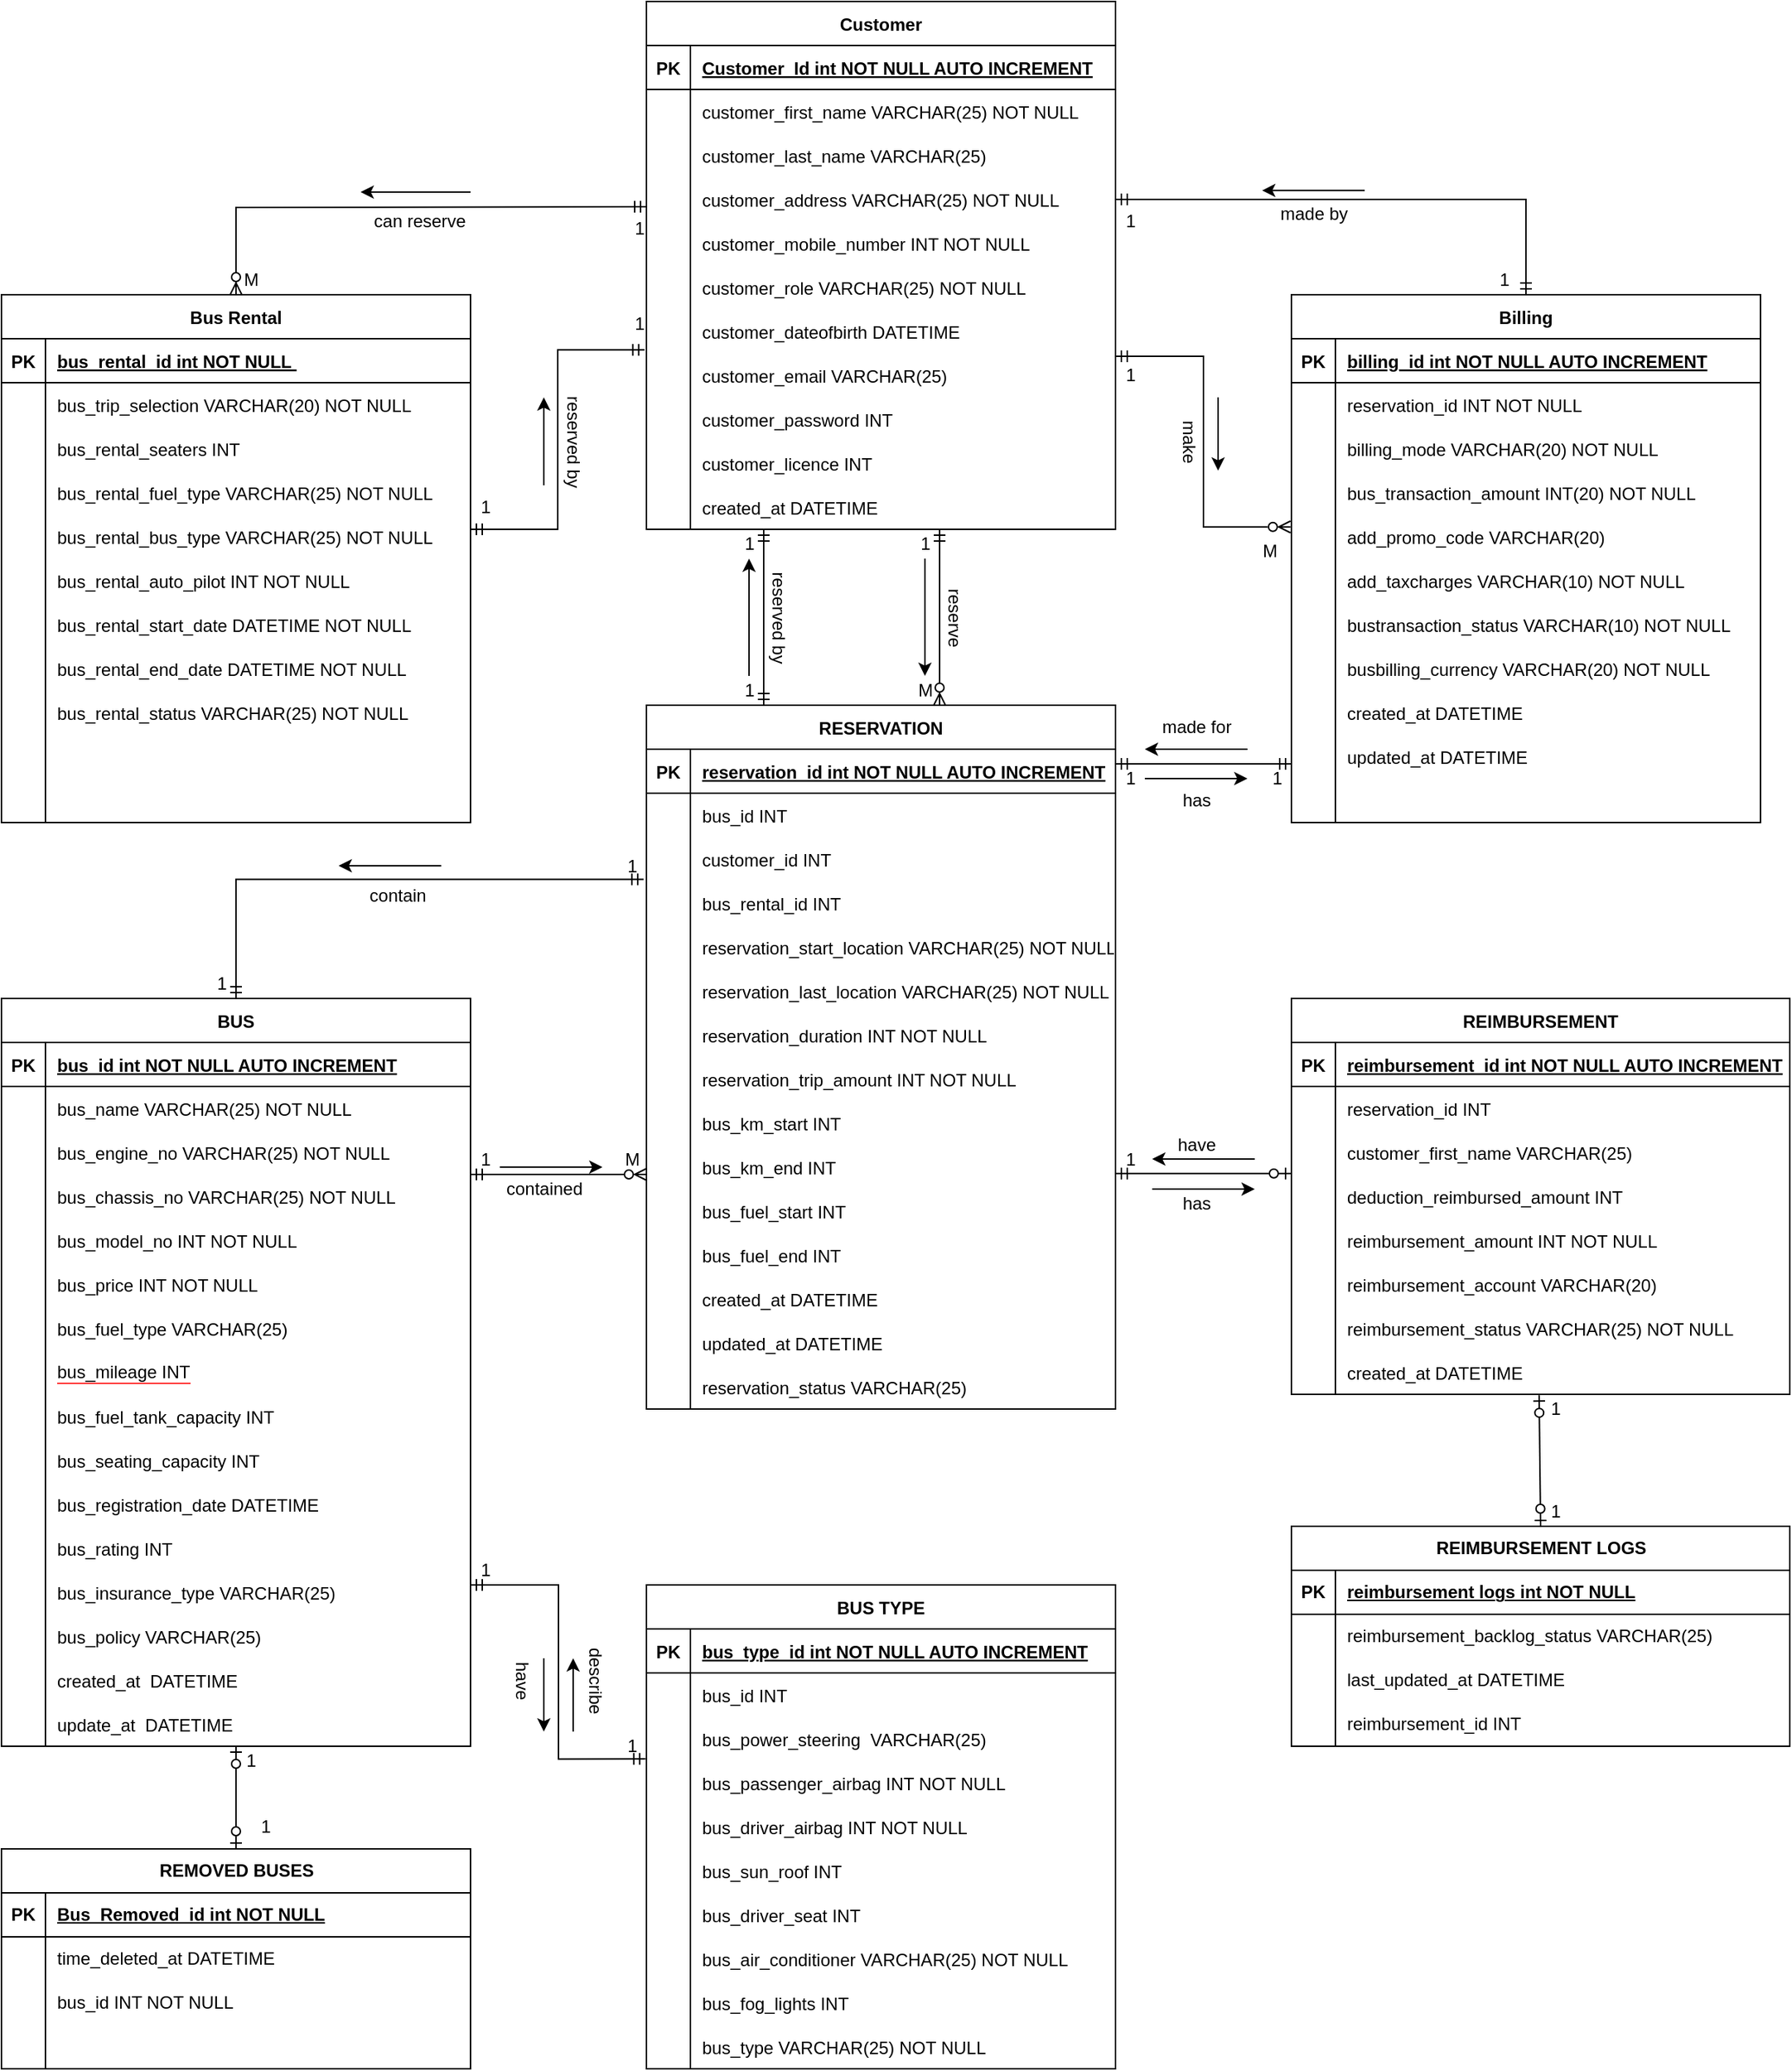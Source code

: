 <mxfile version="20.6.2" type="device"><diagram id="EHY5RD-SKMQ7plvE80nO" name="Page-1"><mxGraphModel dx="2048" dy="1292" grid="0" gridSize="10" guides="1" tooltips="1" connect="1" arrows="1" fold="1" page="1" pageScale="1" pageWidth="2000" pageHeight="9000" math="0" shadow="0"><root><mxCell id="0"/><mxCell id="1" parent="0"/><mxCell id="i-I3K0mbZlDc5uci8_Jn-1" value="Customer" style="shape=table;startSize=30;container=1;collapsible=1;childLayout=tableLayout;fixedRows=1;rowLines=0;fontStyle=1;align=center;resizeLast=1;" parent="1" vertex="1"><mxGeometry x="800" y="80" width="320" height="360" as="geometry"/></mxCell><mxCell id="i-I3K0mbZlDc5uci8_Jn-2" value="" style="shape=tableRow;horizontal=0;startSize=0;swimlaneHead=0;swimlaneBody=0;fillColor=none;collapsible=0;dropTarget=0;points=[[0,0.5],[1,0.5]];portConstraint=eastwest;top=0;left=0;right=0;bottom=1;" parent="i-I3K0mbZlDc5uci8_Jn-1" vertex="1"><mxGeometry y="30" width="320" height="30" as="geometry"/></mxCell><mxCell id="i-I3K0mbZlDc5uci8_Jn-3" value="PK" style="shape=partialRectangle;connectable=0;fillColor=none;top=0;left=0;bottom=0;right=0;fontStyle=1;overflow=hidden;" parent="i-I3K0mbZlDc5uci8_Jn-2" vertex="1"><mxGeometry width="30" height="30" as="geometry"><mxRectangle width="30" height="30" as="alternateBounds"/></mxGeometry></mxCell><mxCell id="i-I3K0mbZlDc5uci8_Jn-4" value="Customer_Id int NOT NULL AUTO INCREMENT" style="shape=partialRectangle;connectable=0;fillColor=none;top=0;left=0;bottom=0;right=0;align=left;spacingLeft=6;fontStyle=5;overflow=hidden;" parent="i-I3K0mbZlDc5uci8_Jn-2" vertex="1"><mxGeometry x="30" width="290" height="30" as="geometry"><mxRectangle width="290" height="30" as="alternateBounds"/></mxGeometry></mxCell><mxCell id="i-I3K0mbZlDc5uci8_Jn-5" value="" style="shape=tableRow;horizontal=0;startSize=0;swimlaneHead=0;swimlaneBody=0;fillColor=none;collapsible=0;dropTarget=0;points=[[0,0.5],[1,0.5]];portConstraint=eastwest;top=0;left=0;right=0;bottom=0;" parent="i-I3K0mbZlDc5uci8_Jn-1" vertex="1"><mxGeometry y="60" width="320" height="30" as="geometry"/></mxCell><mxCell id="i-I3K0mbZlDc5uci8_Jn-6" value="" style="shape=partialRectangle;connectable=0;fillColor=none;top=0;left=0;bottom=0;right=0;editable=1;overflow=hidden;" parent="i-I3K0mbZlDc5uci8_Jn-5" vertex="1"><mxGeometry width="30" height="30" as="geometry"><mxRectangle width="30" height="30" as="alternateBounds"/></mxGeometry></mxCell><mxCell id="i-I3K0mbZlDc5uci8_Jn-7" value="customer_first_name VARCHAR(25) NOT NULL" style="shape=partialRectangle;connectable=0;fillColor=none;top=0;left=0;bottom=0;right=0;align=left;spacingLeft=6;overflow=hidden;" parent="i-I3K0mbZlDc5uci8_Jn-5" vertex="1"><mxGeometry x="30" width="290" height="30" as="geometry"><mxRectangle width="290" height="30" as="alternateBounds"/></mxGeometry></mxCell><mxCell id="i-I3K0mbZlDc5uci8_Jn-8" value="" style="shape=tableRow;horizontal=0;startSize=0;swimlaneHead=0;swimlaneBody=0;fillColor=none;collapsible=0;dropTarget=0;points=[[0,0.5],[1,0.5]];portConstraint=eastwest;top=0;left=0;right=0;bottom=0;" parent="i-I3K0mbZlDc5uci8_Jn-1" vertex="1"><mxGeometry y="90" width="320" height="30" as="geometry"/></mxCell><mxCell id="i-I3K0mbZlDc5uci8_Jn-9" value="" style="shape=partialRectangle;connectable=0;fillColor=none;top=0;left=0;bottom=0;right=0;editable=1;overflow=hidden;" parent="i-I3K0mbZlDc5uci8_Jn-8" vertex="1"><mxGeometry width="30" height="30" as="geometry"><mxRectangle width="30" height="30" as="alternateBounds"/></mxGeometry></mxCell><mxCell id="i-I3K0mbZlDc5uci8_Jn-10" value="customer_last_name VARCHAR(25)" style="shape=partialRectangle;connectable=0;fillColor=none;top=0;left=0;bottom=0;right=0;align=left;spacingLeft=6;overflow=hidden;" parent="i-I3K0mbZlDc5uci8_Jn-8" vertex="1"><mxGeometry x="30" width="290" height="30" as="geometry"><mxRectangle width="290" height="30" as="alternateBounds"/></mxGeometry></mxCell><mxCell id="i-I3K0mbZlDc5uci8_Jn-11" value="" style="shape=tableRow;horizontal=0;startSize=0;swimlaneHead=0;swimlaneBody=0;fillColor=none;collapsible=0;dropTarget=0;points=[[0,0.5],[1,0.5]];portConstraint=eastwest;top=0;left=0;right=0;bottom=0;" parent="i-I3K0mbZlDc5uci8_Jn-1" vertex="1"><mxGeometry y="120" width="320" height="30" as="geometry"/></mxCell><mxCell id="i-I3K0mbZlDc5uci8_Jn-12" value="" style="shape=partialRectangle;connectable=0;fillColor=none;top=0;left=0;bottom=0;right=0;editable=1;overflow=hidden;" parent="i-I3K0mbZlDc5uci8_Jn-11" vertex="1"><mxGeometry width="30" height="30" as="geometry"><mxRectangle width="30" height="30" as="alternateBounds"/></mxGeometry></mxCell><mxCell id="i-I3K0mbZlDc5uci8_Jn-13" value="customer_address VARCHAR(25) NOT NULL" style="shape=partialRectangle;connectable=0;fillColor=none;top=0;left=0;bottom=0;right=0;align=left;spacingLeft=6;overflow=hidden;" parent="i-I3K0mbZlDc5uci8_Jn-11" vertex="1"><mxGeometry x="30" width="290" height="30" as="geometry"><mxRectangle width="290" height="30" as="alternateBounds"/></mxGeometry></mxCell><mxCell id="i-I3K0mbZlDc5uci8_Jn-14" value="" style="shape=tableRow;horizontal=0;startSize=0;swimlaneHead=0;swimlaneBody=0;fillColor=none;collapsible=0;dropTarget=0;points=[[0,0.5],[1,0.5]];portConstraint=eastwest;top=0;left=0;right=0;bottom=0;" parent="i-I3K0mbZlDc5uci8_Jn-1" vertex="1"><mxGeometry y="150" width="320" height="30" as="geometry"/></mxCell><mxCell id="i-I3K0mbZlDc5uci8_Jn-15" value="" style="shape=partialRectangle;connectable=0;fillColor=none;top=0;left=0;bottom=0;right=0;editable=1;overflow=hidden;" parent="i-I3K0mbZlDc5uci8_Jn-14" vertex="1"><mxGeometry width="30" height="30" as="geometry"><mxRectangle width="30" height="30" as="alternateBounds"/></mxGeometry></mxCell><mxCell id="i-I3K0mbZlDc5uci8_Jn-16" value="customer_mobile_number INT NOT NULL" style="shape=partialRectangle;connectable=0;fillColor=none;top=0;left=0;bottom=0;right=0;align=left;spacingLeft=6;overflow=hidden;" parent="i-I3K0mbZlDc5uci8_Jn-14" vertex="1"><mxGeometry x="30" width="290" height="30" as="geometry"><mxRectangle width="290" height="30" as="alternateBounds"/></mxGeometry></mxCell><mxCell id="i-I3K0mbZlDc5uci8_Jn-17" value="" style="shape=tableRow;horizontal=0;startSize=0;swimlaneHead=0;swimlaneBody=0;fillColor=none;collapsible=0;dropTarget=0;points=[[0,0.5],[1,0.5]];portConstraint=eastwest;top=0;left=0;right=0;bottom=0;" parent="i-I3K0mbZlDc5uci8_Jn-1" vertex="1"><mxGeometry y="180" width="320" height="30" as="geometry"/></mxCell><mxCell id="i-I3K0mbZlDc5uci8_Jn-18" value="" style="shape=partialRectangle;connectable=0;fillColor=none;top=0;left=0;bottom=0;right=0;editable=1;overflow=hidden;" parent="i-I3K0mbZlDc5uci8_Jn-17" vertex="1"><mxGeometry width="30" height="30" as="geometry"><mxRectangle width="30" height="30" as="alternateBounds"/></mxGeometry></mxCell><mxCell id="i-I3K0mbZlDc5uci8_Jn-19" value="customer_role VARCHAR(25) NOT NULL" style="shape=partialRectangle;connectable=0;fillColor=none;top=0;left=0;bottom=0;right=0;align=left;spacingLeft=6;overflow=hidden;" parent="i-I3K0mbZlDc5uci8_Jn-17" vertex="1"><mxGeometry x="30" width="290" height="30" as="geometry"><mxRectangle width="290" height="30" as="alternateBounds"/></mxGeometry></mxCell><mxCell id="i-I3K0mbZlDc5uci8_Jn-20" value="" style="shape=tableRow;horizontal=0;startSize=0;swimlaneHead=0;swimlaneBody=0;fillColor=none;collapsible=0;dropTarget=0;points=[[0,0.5],[1,0.5]];portConstraint=eastwest;top=0;left=0;right=0;bottom=0;" parent="i-I3K0mbZlDc5uci8_Jn-1" vertex="1"><mxGeometry y="210" width="320" height="30" as="geometry"/></mxCell><mxCell id="i-I3K0mbZlDc5uci8_Jn-21" value="" style="shape=partialRectangle;connectable=0;fillColor=none;top=0;left=0;bottom=0;right=0;editable=1;overflow=hidden;" parent="i-I3K0mbZlDc5uci8_Jn-20" vertex="1"><mxGeometry width="30" height="30" as="geometry"><mxRectangle width="30" height="30" as="alternateBounds"/></mxGeometry></mxCell><mxCell id="i-I3K0mbZlDc5uci8_Jn-22" value="customer_dateofbirth DATETIME" style="shape=partialRectangle;connectable=0;fillColor=none;top=0;left=0;bottom=0;right=0;align=left;spacingLeft=6;overflow=hidden;" parent="i-I3K0mbZlDc5uci8_Jn-20" vertex="1"><mxGeometry x="30" width="290" height="30" as="geometry"><mxRectangle width="290" height="30" as="alternateBounds"/></mxGeometry></mxCell><mxCell id="i-I3K0mbZlDc5uci8_Jn-23" value="" style="shape=tableRow;horizontal=0;startSize=0;swimlaneHead=0;swimlaneBody=0;fillColor=none;collapsible=0;dropTarget=0;points=[[0,0.5],[1,0.5]];portConstraint=eastwest;top=0;left=0;right=0;bottom=0;" parent="i-I3K0mbZlDc5uci8_Jn-1" vertex="1"><mxGeometry y="240" width="320" height="30" as="geometry"/></mxCell><mxCell id="i-I3K0mbZlDc5uci8_Jn-24" value="" style="shape=partialRectangle;connectable=0;fillColor=none;top=0;left=0;bottom=0;right=0;editable=1;overflow=hidden;" parent="i-I3K0mbZlDc5uci8_Jn-23" vertex="1"><mxGeometry width="30" height="30" as="geometry"><mxRectangle width="30" height="30" as="alternateBounds"/></mxGeometry></mxCell><mxCell id="i-I3K0mbZlDc5uci8_Jn-25" value="customer_email VARCHAR(25)" style="shape=partialRectangle;connectable=0;fillColor=none;top=0;left=0;bottom=0;right=0;align=left;spacingLeft=6;overflow=hidden;labelBackgroundColor=none;labelBorderColor=none;" parent="i-I3K0mbZlDc5uci8_Jn-23" vertex="1"><mxGeometry x="30" width="290" height="30" as="geometry"><mxRectangle width="290" height="30" as="alternateBounds"/></mxGeometry></mxCell><mxCell id="i-I3K0mbZlDc5uci8_Jn-26" value="" style="shape=tableRow;horizontal=0;startSize=0;swimlaneHead=0;swimlaneBody=0;fillColor=none;collapsible=0;dropTarget=0;points=[[0,0.5],[1,0.5]];portConstraint=eastwest;top=0;left=0;right=0;bottom=0;" parent="i-I3K0mbZlDc5uci8_Jn-1" vertex="1"><mxGeometry y="270" width="320" height="30" as="geometry"/></mxCell><mxCell id="i-I3K0mbZlDc5uci8_Jn-27" value="" style="shape=partialRectangle;connectable=0;fillColor=none;top=0;left=0;bottom=0;right=0;editable=1;overflow=hidden;" parent="i-I3K0mbZlDc5uci8_Jn-26" vertex="1"><mxGeometry width="30" height="30" as="geometry"><mxRectangle width="30" height="30" as="alternateBounds"/></mxGeometry></mxCell><mxCell id="i-I3K0mbZlDc5uci8_Jn-28" value="customer_password INT" style="shape=partialRectangle;connectable=0;fillColor=none;top=0;left=0;bottom=0;right=0;align=left;spacingLeft=6;overflow=hidden;" parent="i-I3K0mbZlDc5uci8_Jn-26" vertex="1"><mxGeometry x="30" width="290" height="30" as="geometry"><mxRectangle width="290" height="30" as="alternateBounds"/></mxGeometry></mxCell><mxCell id="i-I3K0mbZlDc5uci8_Jn-29" value="" style="shape=tableRow;horizontal=0;startSize=0;swimlaneHead=0;swimlaneBody=0;fillColor=none;collapsible=0;dropTarget=0;points=[[0,0.5],[1,0.5]];portConstraint=eastwest;top=0;left=0;right=0;bottom=0;" parent="i-I3K0mbZlDc5uci8_Jn-1" vertex="1"><mxGeometry y="300" width="320" height="30" as="geometry"/></mxCell><mxCell id="i-I3K0mbZlDc5uci8_Jn-30" value="" style="shape=partialRectangle;connectable=0;fillColor=none;top=0;left=0;bottom=0;right=0;editable=1;overflow=hidden;" parent="i-I3K0mbZlDc5uci8_Jn-29" vertex="1"><mxGeometry width="30" height="30" as="geometry"><mxRectangle width="30" height="30" as="alternateBounds"/></mxGeometry></mxCell><mxCell id="i-I3K0mbZlDc5uci8_Jn-31" value="customer_licence INT" style="shape=partialRectangle;connectable=0;fillColor=none;top=0;left=0;bottom=0;right=0;align=left;spacingLeft=6;overflow=hidden;" parent="i-I3K0mbZlDc5uci8_Jn-29" vertex="1"><mxGeometry x="30" width="290" height="30" as="geometry"><mxRectangle width="290" height="30" as="alternateBounds"/></mxGeometry></mxCell><mxCell id="i-I3K0mbZlDc5uci8_Jn-32" value="" style="shape=tableRow;horizontal=0;startSize=0;swimlaneHead=0;swimlaneBody=0;fillColor=none;collapsible=0;dropTarget=0;points=[[0,0.5],[1,0.5]];portConstraint=eastwest;top=0;left=0;right=0;bottom=0;" parent="i-I3K0mbZlDc5uci8_Jn-1" vertex="1"><mxGeometry y="330" width="320" height="30" as="geometry"/></mxCell><mxCell id="i-I3K0mbZlDc5uci8_Jn-33" value="" style="shape=partialRectangle;connectable=0;fillColor=none;top=0;left=0;bottom=0;right=0;editable=1;overflow=hidden;" parent="i-I3K0mbZlDc5uci8_Jn-32" vertex="1"><mxGeometry width="30" height="30" as="geometry"><mxRectangle width="30" height="30" as="alternateBounds"/></mxGeometry></mxCell><mxCell id="i-I3K0mbZlDc5uci8_Jn-34" value="created_at DATETIME" style="shape=partialRectangle;connectable=0;fillColor=none;top=0;left=0;bottom=0;right=0;align=left;spacingLeft=6;overflow=hidden;" parent="i-I3K0mbZlDc5uci8_Jn-32" vertex="1"><mxGeometry x="30" width="290" height="30" as="geometry"><mxRectangle width="290" height="30" as="alternateBounds"/></mxGeometry></mxCell><mxCell id="i-I3K0mbZlDc5uci8_Jn-36" value="Bus Rental" style="shape=table;startSize=30;container=1;collapsible=1;childLayout=tableLayout;fixedRows=1;rowLines=0;fontStyle=1;align=center;resizeLast=1;" parent="1" vertex="1"><mxGeometry x="360" y="280" width="320" height="360" as="geometry"/></mxCell><mxCell id="i-I3K0mbZlDc5uci8_Jn-37" value="" style="shape=tableRow;horizontal=0;startSize=0;swimlaneHead=0;swimlaneBody=0;fillColor=none;collapsible=0;dropTarget=0;points=[[0,0.5],[1,0.5]];portConstraint=eastwest;top=0;left=0;right=0;bottom=1;" parent="i-I3K0mbZlDc5uci8_Jn-36" vertex="1"><mxGeometry y="30" width="320" height="30" as="geometry"/></mxCell><mxCell id="i-I3K0mbZlDc5uci8_Jn-38" value="PK" style="shape=partialRectangle;connectable=0;fillColor=none;top=0;left=0;bottom=0;right=0;fontStyle=1;overflow=hidden;" parent="i-I3K0mbZlDc5uci8_Jn-37" vertex="1"><mxGeometry width="30" height="30" as="geometry"><mxRectangle width="30" height="30" as="alternateBounds"/></mxGeometry></mxCell><mxCell id="i-I3K0mbZlDc5uci8_Jn-39" value="bus_rental_id int NOT NULL " style="shape=partialRectangle;connectable=0;fillColor=none;top=0;left=0;bottom=0;right=0;align=left;spacingLeft=6;fontStyle=5;overflow=hidden;" parent="i-I3K0mbZlDc5uci8_Jn-37" vertex="1"><mxGeometry x="30" width="290" height="30" as="geometry"><mxRectangle width="290" height="30" as="alternateBounds"/></mxGeometry></mxCell><mxCell id="i-I3K0mbZlDc5uci8_Jn-40" value="" style="shape=tableRow;horizontal=0;startSize=0;swimlaneHead=0;swimlaneBody=0;fillColor=none;collapsible=0;dropTarget=0;points=[[0,0.5],[1,0.5]];portConstraint=eastwest;top=0;left=0;right=0;bottom=0;" parent="i-I3K0mbZlDc5uci8_Jn-36" vertex="1"><mxGeometry y="60" width="320" height="30" as="geometry"/></mxCell><mxCell id="i-I3K0mbZlDc5uci8_Jn-41" value="" style="shape=partialRectangle;connectable=0;fillColor=none;top=0;left=0;bottom=0;right=0;editable=1;overflow=hidden;" parent="i-I3K0mbZlDc5uci8_Jn-40" vertex="1"><mxGeometry width="30" height="30" as="geometry"><mxRectangle width="30" height="30" as="alternateBounds"/></mxGeometry></mxCell><mxCell id="i-I3K0mbZlDc5uci8_Jn-42" value="bus_trip_selection VARCHAR(20) NOT NULL" style="shape=partialRectangle;connectable=0;fillColor=none;top=0;left=0;bottom=0;right=0;align=left;spacingLeft=6;overflow=hidden;" parent="i-I3K0mbZlDc5uci8_Jn-40" vertex="1"><mxGeometry x="30" width="290" height="30" as="geometry"><mxRectangle width="290" height="30" as="alternateBounds"/></mxGeometry></mxCell><mxCell id="i-I3K0mbZlDc5uci8_Jn-43" value="" style="shape=tableRow;horizontal=0;startSize=0;swimlaneHead=0;swimlaneBody=0;fillColor=none;collapsible=0;dropTarget=0;points=[[0,0.5],[1,0.5]];portConstraint=eastwest;top=0;left=0;right=0;bottom=0;" parent="i-I3K0mbZlDc5uci8_Jn-36" vertex="1"><mxGeometry y="90" width="320" height="30" as="geometry"/></mxCell><mxCell id="i-I3K0mbZlDc5uci8_Jn-44" value="" style="shape=partialRectangle;connectable=0;fillColor=none;top=0;left=0;bottom=0;right=0;editable=1;overflow=hidden;" parent="i-I3K0mbZlDc5uci8_Jn-43" vertex="1"><mxGeometry width="30" height="30" as="geometry"><mxRectangle width="30" height="30" as="alternateBounds"/></mxGeometry></mxCell><mxCell id="i-I3K0mbZlDc5uci8_Jn-45" value="bus_rental_seaters INT" style="shape=partialRectangle;connectable=0;fillColor=none;top=0;left=0;bottom=0;right=0;align=left;spacingLeft=6;overflow=hidden;" parent="i-I3K0mbZlDc5uci8_Jn-43" vertex="1"><mxGeometry x="30" width="290" height="30" as="geometry"><mxRectangle width="290" height="30" as="alternateBounds"/></mxGeometry></mxCell><mxCell id="i-I3K0mbZlDc5uci8_Jn-46" value="" style="shape=tableRow;horizontal=0;startSize=0;swimlaneHead=0;swimlaneBody=0;fillColor=none;collapsible=0;dropTarget=0;points=[[0,0.5],[1,0.5]];portConstraint=eastwest;top=0;left=0;right=0;bottom=0;" parent="i-I3K0mbZlDc5uci8_Jn-36" vertex="1"><mxGeometry y="120" width="320" height="30" as="geometry"/></mxCell><mxCell id="i-I3K0mbZlDc5uci8_Jn-47" value="" style="shape=partialRectangle;connectable=0;fillColor=none;top=0;left=0;bottom=0;right=0;editable=1;overflow=hidden;" parent="i-I3K0mbZlDc5uci8_Jn-46" vertex="1"><mxGeometry width="30" height="30" as="geometry"><mxRectangle width="30" height="30" as="alternateBounds"/></mxGeometry></mxCell><mxCell id="i-I3K0mbZlDc5uci8_Jn-48" value="bus_rental_fuel_type VARCHAR(25) NOT NULL" style="shape=partialRectangle;connectable=0;fillColor=none;top=0;left=0;bottom=0;right=0;align=left;spacingLeft=6;overflow=hidden;" parent="i-I3K0mbZlDc5uci8_Jn-46" vertex="1"><mxGeometry x="30" width="290" height="30" as="geometry"><mxRectangle width="290" height="30" as="alternateBounds"/></mxGeometry></mxCell><mxCell id="i-I3K0mbZlDc5uci8_Jn-49" value="" style="shape=tableRow;horizontal=0;startSize=0;swimlaneHead=0;swimlaneBody=0;fillColor=none;collapsible=0;dropTarget=0;points=[[0,0.5],[1,0.5]];portConstraint=eastwest;top=0;left=0;right=0;bottom=0;" parent="i-I3K0mbZlDc5uci8_Jn-36" vertex="1"><mxGeometry y="150" width="320" height="30" as="geometry"/></mxCell><mxCell id="i-I3K0mbZlDc5uci8_Jn-50" value="" style="shape=partialRectangle;connectable=0;fillColor=none;top=0;left=0;bottom=0;right=0;editable=1;overflow=hidden;" parent="i-I3K0mbZlDc5uci8_Jn-49" vertex="1"><mxGeometry width="30" height="30" as="geometry"><mxRectangle width="30" height="30" as="alternateBounds"/></mxGeometry></mxCell><mxCell id="i-I3K0mbZlDc5uci8_Jn-51" value="bus_rental_bus_type VARCHAR(25) NOT NULL" style="shape=partialRectangle;connectable=0;fillColor=none;top=0;left=0;bottom=0;right=0;align=left;spacingLeft=6;overflow=hidden;" parent="i-I3K0mbZlDc5uci8_Jn-49" vertex="1"><mxGeometry x="30" width="290" height="30" as="geometry"><mxRectangle width="290" height="30" as="alternateBounds"/></mxGeometry></mxCell><mxCell id="i-I3K0mbZlDc5uci8_Jn-52" value="" style="shape=tableRow;horizontal=0;startSize=0;swimlaneHead=0;swimlaneBody=0;fillColor=none;collapsible=0;dropTarget=0;points=[[0,0.5],[1,0.5]];portConstraint=eastwest;top=0;left=0;right=0;bottom=0;" parent="i-I3K0mbZlDc5uci8_Jn-36" vertex="1"><mxGeometry y="180" width="320" height="30" as="geometry"/></mxCell><mxCell id="i-I3K0mbZlDc5uci8_Jn-53" value="" style="shape=partialRectangle;connectable=0;fillColor=none;top=0;left=0;bottom=0;right=0;editable=1;overflow=hidden;" parent="i-I3K0mbZlDc5uci8_Jn-52" vertex="1"><mxGeometry width="30" height="30" as="geometry"><mxRectangle width="30" height="30" as="alternateBounds"/></mxGeometry></mxCell><mxCell id="i-I3K0mbZlDc5uci8_Jn-54" value="bus_rental_auto_pilot INT NOT NULL" style="shape=partialRectangle;connectable=0;fillColor=none;top=0;left=0;bottom=0;right=0;align=left;spacingLeft=6;overflow=hidden;" parent="i-I3K0mbZlDc5uci8_Jn-52" vertex="1"><mxGeometry x="30" width="290" height="30" as="geometry"><mxRectangle width="290" height="30" as="alternateBounds"/></mxGeometry></mxCell><mxCell id="i-I3K0mbZlDc5uci8_Jn-55" value="" style="shape=tableRow;horizontal=0;startSize=0;swimlaneHead=0;swimlaneBody=0;fillColor=none;collapsible=0;dropTarget=0;points=[[0,0.5],[1,0.5]];portConstraint=eastwest;top=0;left=0;right=0;bottom=0;" parent="i-I3K0mbZlDc5uci8_Jn-36" vertex="1"><mxGeometry y="210" width="320" height="30" as="geometry"/></mxCell><mxCell id="i-I3K0mbZlDc5uci8_Jn-56" value="" style="shape=partialRectangle;connectable=0;fillColor=none;top=0;left=0;bottom=0;right=0;editable=1;overflow=hidden;" parent="i-I3K0mbZlDc5uci8_Jn-55" vertex="1"><mxGeometry width="30" height="30" as="geometry"><mxRectangle width="30" height="30" as="alternateBounds"/></mxGeometry></mxCell><mxCell id="i-I3K0mbZlDc5uci8_Jn-57" value="bus_rental_start_date DATETIME NOT NULL" style="shape=partialRectangle;connectable=0;fillColor=none;top=0;left=0;bottom=0;right=0;align=left;spacingLeft=6;overflow=hidden;" parent="i-I3K0mbZlDc5uci8_Jn-55" vertex="1"><mxGeometry x="30" width="290" height="30" as="geometry"><mxRectangle width="290" height="30" as="alternateBounds"/></mxGeometry></mxCell><mxCell id="i-I3K0mbZlDc5uci8_Jn-58" value="" style="shape=tableRow;horizontal=0;startSize=0;swimlaneHead=0;swimlaneBody=0;fillColor=none;collapsible=0;dropTarget=0;points=[[0,0.5],[1,0.5]];portConstraint=eastwest;top=0;left=0;right=0;bottom=0;" parent="i-I3K0mbZlDc5uci8_Jn-36" vertex="1"><mxGeometry y="240" width="320" height="30" as="geometry"/></mxCell><mxCell id="i-I3K0mbZlDc5uci8_Jn-59" value="" style="shape=partialRectangle;connectable=0;fillColor=none;top=0;left=0;bottom=0;right=0;editable=1;overflow=hidden;" parent="i-I3K0mbZlDc5uci8_Jn-58" vertex="1"><mxGeometry width="30" height="30" as="geometry"><mxRectangle width="30" height="30" as="alternateBounds"/></mxGeometry></mxCell><mxCell id="i-I3K0mbZlDc5uci8_Jn-60" value="bus_rental_end_date DATETIME NOT NULL" style="shape=partialRectangle;connectable=0;fillColor=none;top=0;left=0;bottom=0;right=0;align=left;spacingLeft=6;overflow=hidden;" parent="i-I3K0mbZlDc5uci8_Jn-58" vertex="1"><mxGeometry x="30" width="290" height="30" as="geometry"><mxRectangle width="290" height="30" as="alternateBounds"/></mxGeometry></mxCell><mxCell id="i-I3K0mbZlDc5uci8_Jn-61" value="" style="shape=tableRow;horizontal=0;startSize=0;swimlaneHead=0;swimlaneBody=0;fillColor=none;collapsible=0;dropTarget=0;points=[[0,0.5],[1,0.5]];portConstraint=eastwest;top=0;left=0;right=0;bottom=0;" parent="i-I3K0mbZlDc5uci8_Jn-36" vertex="1"><mxGeometry y="270" width="320" height="30" as="geometry"/></mxCell><mxCell id="i-I3K0mbZlDc5uci8_Jn-62" value="" style="shape=partialRectangle;connectable=0;fillColor=none;top=0;left=0;bottom=0;right=0;editable=1;overflow=hidden;" parent="i-I3K0mbZlDc5uci8_Jn-61" vertex="1"><mxGeometry width="30" height="30" as="geometry"><mxRectangle width="30" height="30" as="alternateBounds"/></mxGeometry></mxCell><mxCell id="i-I3K0mbZlDc5uci8_Jn-63" value="bus_rental_status VARCHAR(25) NOT NULL" style="shape=partialRectangle;connectable=0;fillColor=none;top=0;left=0;bottom=0;right=0;align=left;spacingLeft=6;overflow=hidden;" parent="i-I3K0mbZlDc5uci8_Jn-61" vertex="1"><mxGeometry x="30" width="290" height="30" as="geometry"><mxRectangle width="290" height="30" as="alternateBounds"/></mxGeometry></mxCell><mxCell id="i-I3K0mbZlDc5uci8_Jn-64" value="" style="shape=tableRow;horizontal=0;startSize=0;swimlaneHead=0;swimlaneBody=0;fillColor=none;collapsible=0;dropTarget=0;points=[[0,0.5],[1,0.5]];portConstraint=eastwest;top=0;left=0;right=0;bottom=0;" parent="i-I3K0mbZlDc5uci8_Jn-36" vertex="1"><mxGeometry y="300" width="320" height="30" as="geometry"/></mxCell><mxCell id="i-I3K0mbZlDc5uci8_Jn-65" value="" style="shape=partialRectangle;connectable=0;fillColor=none;top=0;left=0;bottom=0;right=0;editable=1;overflow=hidden;" parent="i-I3K0mbZlDc5uci8_Jn-64" vertex="1"><mxGeometry width="30" height="30" as="geometry"><mxRectangle width="30" height="30" as="alternateBounds"/></mxGeometry></mxCell><mxCell id="i-I3K0mbZlDc5uci8_Jn-66" value="" style="shape=partialRectangle;connectable=0;fillColor=none;top=0;left=0;bottom=0;right=0;align=left;spacingLeft=6;overflow=hidden;" parent="i-I3K0mbZlDc5uci8_Jn-64" vertex="1"><mxGeometry x="30" width="290" height="30" as="geometry"><mxRectangle width="290" height="30" as="alternateBounds"/></mxGeometry></mxCell><mxCell id="5MOZETC89H7ddUnDx1kY-43" value="" style="shape=tableRow;horizontal=0;startSize=0;swimlaneHead=0;swimlaneBody=0;fillColor=none;collapsible=0;dropTarget=0;points=[[0,0.5],[1,0.5]];portConstraint=eastwest;top=0;left=0;right=0;bottom=0;" parent="i-I3K0mbZlDc5uci8_Jn-36" vertex="1"><mxGeometry y="330" width="320" height="30" as="geometry"/></mxCell><mxCell id="5MOZETC89H7ddUnDx1kY-44" value="" style="shape=partialRectangle;connectable=0;fillColor=none;top=0;left=0;bottom=0;right=0;editable=1;overflow=hidden;" parent="5MOZETC89H7ddUnDx1kY-43" vertex="1"><mxGeometry width="30" height="30" as="geometry"><mxRectangle width="30" height="30" as="alternateBounds"/></mxGeometry></mxCell><mxCell id="5MOZETC89H7ddUnDx1kY-45" value="" style="shape=partialRectangle;connectable=0;fillColor=none;top=0;left=0;bottom=0;right=0;align=left;spacingLeft=6;overflow=hidden;" parent="5MOZETC89H7ddUnDx1kY-43" vertex="1"><mxGeometry x="30" width="290" height="30" as="geometry"><mxRectangle width="290" height="30" as="alternateBounds"/></mxGeometry></mxCell><mxCell id="i-I3K0mbZlDc5uci8_Jn-70" value="RESERVATION" style="shape=table;startSize=30;container=1;collapsible=1;childLayout=tableLayout;fixedRows=1;rowLines=0;fontStyle=1;align=center;resizeLast=1;labelBackgroundColor=none;" parent="1" vertex="1"><mxGeometry x="800" y="560" width="320" height="480" as="geometry"/></mxCell><mxCell id="i-I3K0mbZlDc5uci8_Jn-71" value="" style="shape=tableRow;horizontal=0;startSize=0;swimlaneHead=0;swimlaneBody=0;fillColor=none;collapsible=0;dropTarget=0;points=[[0,0.5],[1,0.5]];portConstraint=eastwest;top=0;left=0;right=0;bottom=1;" parent="i-I3K0mbZlDc5uci8_Jn-70" vertex="1"><mxGeometry y="30" width="320" height="30" as="geometry"/></mxCell><mxCell id="i-I3K0mbZlDc5uci8_Jn-72" value="PK" style="shape=partialRectangle;connectable=0;fillColor=none;top=0;left=0;bottom=0;right=0;fontStyle=1;overflow=hidden;" parent="i-I3K0mbZlDc5uci8_Jn-71" vertex="1"><mxGeometry width="30" height="30" as="geometry"><mxRectangle width="30" height="30" as="alternateBounds"/></mxGeometry></mxCell><mxCell id="i-I3K0mbZlDc5uci8_Jn-73" value="reservation_id int NOT NULL AUTO INCREMENT" style="shape=partialRectangle;connectable=0;fillColor=none;top=0;left=0;bottom=0;right=0;align=left;spacingLeft=6;fontStyle=5;overflow=hidden;" parent="i-I3K0mbZlDc5uci8_Jn-71" vertex="1"><mxGeometry x="30" width="290" height="30" as="geometry"><mxRectangle width="290" height="30" as="alternateBounds"/></mxGeometry></mxCell><mxCell id="i-I3K0mbZlDc5uci8_Jn-74" value="" style="shape=tableRow;horizontal=0;startSize=0;swimlaneHead=0;swimlaneBody=0;fillColor=none;collapsible=0;dropTarget=0;points=[[0,0.5],[1,0.5]];portConstraint=eastwest;top=0;left=0;right=0;bottom=0;" parent="i-I3K0mbZlDc5uci8_Jn-70" vertex="1"><mxGeometry y="60" width="320" height="30" as="geometry"/></mxCell><mxCell id="i-I3K0mbZlDc5uci8_Jn-75" value="" style="shape=partialRectangle;connectable=0;fillColor=none;top=0;left=0;bottom=0;right=0;editable=1;overflow=hidden;" parent="i-I3K0mbZlDc5uci8_Jn-74" vertex="1"><mxGeometry width="30" height="30" as="geometry"><mxRectangle width="30" height="30" as="alternateBounds"/></mxGeometry></mxCell><mxCell id="i-I3K0mbZlDc5uci8_Jn-76" value="bus_id INT" style="shape=partialRectangle;connectable=0;fillColor=none;top=0;left=0;bottom=0;right=0;align=left;spacingLeft=6;overflow=hidden;" parent="i-I3K0mbZlDc5uci8_Jn-74" vertex="1"><mxGeometry x="30" width="290" height="30" as="geometry"><mxRectangle width="290" height="30" as="alternateBounds"/></mxGeometry></mxCell><mxCell id="i-I3K0mbZlDc5uci8_Jn-77" value="" style="shape=tableRow;horizontal=0;startSize=0;swimlaneHead=0;swimlaneBody=0;fillColor=none;collapsible=0;dropTarget=0;points=[[0,0.5],[1,0.5]];portConstraint=eastwest;top=0;left=0;right=0;bottom=0;" parent="i-I3K0mbZlDc5uci8_Jn-70" vertex="1"><mxGeometry y="90" width="320" height="30" as="geometry"/></mxCell><mxCell id="i-I3K0mbZlDc5uci8_Jn-78" value="" style="shape=partialRectangle;connectable=0;fillColor=none;top=0;left=0;bottom=0;right=0;editable=1;overflow=hidden;" parent="i-I3K0mbZlDc5uci8_Jn-77" vertex="1"><mxGeometry width="30" height="30" as="geometry"><mxRectangle width="30" height="30" as="alternateBounds"/></mxGeometry></mxCell><mxCell id="i-I3K0mbZlDc5uci8_Jn-79" value="customer_id INT" style="shape=partialRectangle;connectable=0;fillColor=none;top=0;left=0;bottom=0;right=0;align=left;spacingLeft=6;overflow=hidden;" parent="i-I3K0mbZlDc5uci8_Jn-77" vertex="1"><mxGeometry x="30" width="290" height="30" as="geometry"><mxRectangle width="290" height="30" as="alternateBounds"/></mxGeometry></mxCell><mxCell id="i-I3K0mbZlDc5uci8_Jn-80" value="" style="shape=tableRow;horizontal=0;startSize=0;swimlaneHead=0;swimlaneBody=0;fillColor=none;collapsible=0;dropTarget=0;points=[[0,0.5],[1,0.5]];portConstraint=eastwest;top=0;left=0;right=0;bottom=0;" parent="i-I3K0mbZlDc5uci8_Jn-70" vertex="1"><mxGeometry y="120" width="320" height="30" as="geometry"/></mxCell><mxCell id="i-I3K0mbZlDc5uci8_Jn-81" value="" style="shape=partialRectangle;connectable=0;fillColor=none;top=0;left=0;bottom=0;right=0;editable=1;overflow=hidden;" parent="i-I3K0mbZlDc5uci8_Jn-80" vertex="1"><mxGeometry width="30" height="30" as="geometry"><mxRectangle width="30" height="30" as="alternateBounds"/></mxGeometry></mxCell><mxCell id="i-I3K0mbZlDc5uci8_Jn-82" value="bus_rental_id INT" style="shape=partialRectangle;connectable=0;fillColor=none;top=0;left=0;bottom=0;right=0;align=left;spacingLeft=6;overflow=hidden;" parent="i-I3K0mbZlDc5uci8_Jn-80" vertex="1"><mxGeometry x="30" width="290" height="30" as="geometry"><mxRectangle width="290" height="30" as="alternateBounds"/></mxGeometry></mxCell><mxCell id="i-I3K0mbZlDc5uci8_Jn-83" value="" style="shape=tableRow;horizontal=0;startSize=0;swimlaneHead=0;swimlaneBody=0;fillColor=none;collapsible=0;dropTarget=0;points=[[0,0.5],[1,0.5]];portConstraint=eastwest;top=0;left=0;right=0;bottom=0;" parent="i-I3K0mbZlDc5uci8_Jn-70" vertex="1"><mxGeometry y="150" width="320" height="30" as="geometry"/></mxCell><mxCell id="i-I3K0mbZlDc5uci8_Jn-84" value="" style="shape=partialRectangle;connectable=0;fillColor=none;top=0;left=0;bottom=0;right=0;editable=1;overflow=hidden;" parent="i-I3K0mbZlDc5uci8_Jn-83" vertex="1"><mxGeometry width="30" height="30" as="geometry"><mxRectangle width="30" height="30" as="alternateBounds"/></mxGeometry></mxCell><mxCell id="i-I3K0mbZlDc5uci8_Jn-85" value="reservation_start_location VARCHAR(25) NOT NULL" style="shape=partialRectangle;connectable=0;fillColor=none;top=0;left=0;bottom=0;right=0;align=left;spacingLeft=6;overflow=hidden;" parent="i-I3K0mbZlDc5uci8_Jn-83" vertex="1"><mxGeometry x="30" width="290" height="30" as="geometry"><mxRectangle width="290" height="30" as="alternateBounds"/></mxGeometry></mxCell><mxCell id="i-I3K0mbZlDc5uci8_Jn-86" value="" style="shape=tableRow;horizontal=0;startSize=0;swimlaneHead=0;swimlaneBody=0;fillColor=none;collapsible=0;dropTarget=0;points=[[0,0.5],[1,0.5]];portConstraint=eastwest;top=0;left=0;right=0;bottom=0;" parent="i-I3K0mbZlDc5uci8_Jn-70" vertex="1"><mxGeometry y="180" width="320" height="30" as="geometry"/></mxCell><mxCell id="i-I3K0mbZlDc5uci8_Jn-87" value="" style="shape=partialRectangle;connectable=0;fillColor=none;top=0;left=0;bottom=0;right=0;editable=1;overflow=hidden;" parent="i-I3K0mbZlDc5uci8_Jn-86" vertex="1"><mxGeometry width="30" height="30" as="geometry"><mxRectangle width="30" height="30" as="alternateBounds"/></mxGeometry></mxCell><mxCell id="i-I3K0mbZlDc5uci8_Jn-88" value="reservation_last_location VARCHAR(25) NOT NULL" style="shape=partialRectangle;connectable=0;fillColor=none;top=0;left=0;bottom=0;right=0;align=left;spacingLeft=6;overflow=hidden;" parent="i-I3K0mbZlDc5uci8_Jn-86" vertex="1"><mxGeometry x="30" width="290" height="30" as="geometry"><mxRectangle width="290" height="30" as="alternateBounds"/></mxGeometry></mxCell><mxCell id="i-I3K0mbZlDc5uci8_Jn-89" value="" style="shape=tableRow;horizontal=0;startSize=0;swimlaneHead=0;swimlaneBody=0;fillColor=none;collapsible=0;dropTarget=0;points=[[0,0.5],[1,0.5]];portConstraint=eastwest;top=0;left=0;right=0;bottom=0;" parent="i-I3K0mbZlDc5uci8_Jn-70" vertex="1"><mxGeometry y="210" width="320" height="30" as="geometry"/></mxCell><mxCell id="i-I3K0mbZlDc5uci8_Jn-90" value="" style="shape=partialRectangle;connectable=0;fillColor=none;top=0;left=0;bottom=0;right=0;editable=1;overflow=hidden;" parent="i-I3K0mbZlDc5uci8_Jn-89" vertex="1"><mxGeometry width="30" height="30" as="geometry"><mxRectangle width="30" height="30" as="alternateBounds"/></mxGeometry></mxCell><mxCell id="i-I3K0mbZlDc5uci8_Jn-91" value="reservation_duration INT NOT NULL" style="shape=partialRectangle;connectable=0;fillColor=none;top=0;left=0;bottom=0;right=0;align=left;spacingLeft=6;overflow=hidden;" parent="i-I3K0mbZlDc5uci8_Jn-89" vertex="1"><mxGeometry x="30" width="290" height="30" as="geometry"><mxRectangle width="290" height="30" as="alternateBounds"/></mxGeometry></mxCell><mxCell id="i-I3K0mbZlDc5uci8_Jn-92" value="" style="shape=tableRow;horizontal=0;startSize=0;swimlaneHead=0;swimlaneBody=0;fillColor=none;collapsible=0;dropTarget=0;points=[[0,0.5],[1,0.5]];portConstraint=eastwest;top=0;left=0;right=0;bottom=0;" parent="i-I3K0mbZlDc5uci8_Jn-70" vertex="1"><mxGeometry y="240" width="320" height="30" as="geometry"/></mxCell><mxCell id="i-I3K0mbZlDc5uci8_Jn-93" value="" style="shape=partialRectangle;connectable=0;fillColor=none;top=0;left=0;bottom=0;right=0;editable=1;overflow=hidden;" parent="i-I3K0mbZlDc5uci8_Jn-92" vertex="1"><mxGeometry width="30" height="30" as="geometry"><mxRectangle width="30" height="30" as="alternateBounds"/></mxGeometry></mxCell><mxCell id="i-I3K0mbZlDc5uci8_Jn-94" value="reservation_trip_amount INT NOT NULL" style="shape=partialRectangle;connectable=0;fillColor=none;top=0;left=0;bottom=0;right=0;align=left;spacingLeft=6;overflow=hidden;" parent="i-I3K0mbZlDc5uci8_Jn-92" vertex="1"><mxGeometry x="30" width="290" height="30" as="geometry"><mxRectangle width="290" height="30" as="alternateBounds"/></mxGeometry></mxCell><mxCell id="i-I3K0mbZlDc5uci8_Jn-95" value="" style="shape=tableRow;horizontal=0;startSize=0;swimlaneHead=0;swimlaneBody=0;fillColor=none;collapsible=0;dropTarget=0;points=[[0,0.5],[1,0.5]];portConstraint=eastwest;top=0;left=0;right=0;bottom=0;" parent="i-I3K0mbZlDc5uci8_Jn-70" vertex="1"><mxGeometry y="270" width="320" height="30" as="geometry"/></mxCell><mxCell id="i-I3K0mbZlDc5uci8_Jn-96" value="" style="shape=partialRectangle;connectable=0;fillColor=none;top=0;left=0;bottom=0;right=0;editable=1;overflow=hidden;" parent="i-I3K0mbZlDc5uci8_Jn-95" vertex="1"><mxGeometry width="30" height="30" as="geometry"><mxRectangle width="30" height="30" as="alternateBounds"/></mxGeometry></mxCell><mxCell id="i-I3K0mbZlDc5uci8_Jn-97" value="bus_km_start INT" style="shape=partialRectangle;connectable=0;fillColor=none;top=0;left=0;bottom=0;right=0;align=left;spacingLeft=6;overflow=hidden;" parent="i-I3K0mbZlDc5uci8_Jn-95" vertex="1"><mxGeometry x="30" width="290" height="30" as="geometry"><mxRectangle width="290" height="30" as="alternateBounds"/></mxGeometry></mxCell><mxCell id="i-I3K0mbZlDc5uci8_Jn-98" value="" style="shape=tableRow;horizontal=0;startSize=0;swimlaneHead=0;swimlaneBody=0;fillColor=none;collapsible=0;dropTarget=0;points=[[0,0.5],[1,0.5]];portConstraint=eastwest;top=0;left=0;right=0;bottom=0;" parent="i-I3K0mbZlDc5uci8_Jn-70" vertex="1"><mxGeometry y="300" width="320" height="30" as="geometry"/></mxCell><mxCell id="i-I3K0mbZlDc5uci8_Jn-99" value="" style="shape=partialRectangle;connectable=0;fillColor=none;top=0;left=0;bottom=0;right=0;editable=1;overflow=hidden;" parent="i-I3K0mbZlDc5uci8_Jn-98" vertex="1"><mxGeometry width="30" height="30" as="geometry"><mxRectangle width="30" height="30" as="alternateBounds"/></mxGeometry></mxCell><mxCell id="i-I3K0mbZlDc5uci8_Jn-100" value="bus_km_end INT" style="shape=partialRectangle;connectable=0;fillColor=none;top=0;left=0;bottom=0;right=0;align=left;spacingLeft=6;overflow=hidden;" parent="i-I3K0mbZlDc5uci8_Jn-98" vertex="1"><mxGeometry x="30" width="290" height="30" as="geometry"><mxRectangle width="290" height="30" as="alternateBounds"/></mxGeometry></mxCell><mxCell id="i-I3K0mbZlDc5uci8_Jn-101" value="" style="shape=tableRow;horizontal=0;startSize=0;swimlaneHead=0;swimlaneBody=0;fillColor=none;collapsible=0;dropTarget=0;points=[[0,0.5],[1,0.5]];portConstraint=eastwest;top=0;left=0;right=0;bottom=0;" parent="i-I3K0mbZlDc5uci8_Jn-70" vertex="1"><mxGeometry y="330" width="320" height="30" as="geometry"/></mxCell><mxCell id="i-I3K0mbZlDc5uci8_Jn-102" value="" style="shape=partialRectangle;connectable=0;fillColor=none;top=0;left=0;bottom=0;right=0;editable=1;overflow=hidden;" parent="i-I3K0mbZlDc5uci8_Jn-101" vertex="1"><mxGeometry width="30" height="30" as="geometry"><mxRectangle width="30" height="30" as="alternateBounds"/></mxGeometry></mxCell><mxCell id="i-I3K0mbZlDc5uci8_Jn-103" value="bus_fuel_start INT" style="shape=partialRectangle;connectable=0;fillColor=none;top=0;left=0;bottom=0;right=0;align=left;spacingLeft=6;overflow=hidden;" parent="i-I3K0mbZlDc5uci8_Jn-101" vertex="1"><mxGeometry x="30" width="290" height="30" as="geometry"><mxRectangle width="290" height="30" as="alternateBounds"/></mxGeometry></mxCell><mxCell id="i-I3K0mbZlDc5uci8_Jn-104" value="" style="shape=tableRow;horizontal=0;startSize=0;swimlaneHead=0;swimlaneBody=0;fillColor=none;collapsible=0;dropTarget=0;points=[[0,0.5],[1,0.5]];portConstraint=eastwest;top=0;left=0;right=0;bottom=0;" parent="i-I3K0mbZlDc5uci8_Jn-70" vertex="1"><mxGeometry y="360" width="320" height="30" as="geometry"/></mxCell><mxCell id="i-I3K0mbZlDc5uci8_Jn-105" value="" style="shape=partialRectangle;connectable=0;fillColor=none;top=0;left=0;bottom=0;right=0;editable=1;overflow=hidden;" parent="i-I3K0mbZlDc5uci8_Jn-104" vertex="1"><mxGeometry width="30" height="30" as="geometry"><mxRectangle width="30" height="30" as="alternateBounds"/></mxGeometry></mxCell><mxCell id="i-I3K0mbZlDc5uci8_Jn-106" value="bus_fuel_end INT" style="shape=partialRectangle;connectable=0;fillColor=none;top=0;left=0;bottom=0;right=0;align=left;spacingLeft=6;overflow=hidden;" parent="i-I3K0mbZlDc5uci8_Jn-104" vertex="1"><mxGeometry x="30" width="290" height="30" as="geometry"><mxRectangle width="290" height="30" as="alternateBounds"/></mxGeometry></mxCell><mxCell id="i-I3K0mbZlDc5uci8_Jn-107" value="" style="shape=tableRow;horizontal=0;startSize=0;swimlaneHead=0;swimlaneBody=0;fillColor=none;collapsible=0;dropTarget=0;points=[[0,0.5],[1,0.5]];portConstraint=eastwest;top=0;left=0;right=0;bottom=0;" parent="i-I3K0mbZlDc5uci8_Jn-70" vertex="1"><mxGeometry y="390" width="320" height="30" as="geometry"/></mxCell><mxCell id="i-I3K0mbZlDc5uci8_Jn-108" value="" style="shape=partialRectangle;connectable=0;fillColor=none;top=0;left=0;bottom=0;right=0;editable=1;overflow=hidden;" parent="i-I3K0mbZlDc5uci8_Jn-107" vertex="1"><mxGeometry width="30" height="30" as="geometry"><mxRectangle width="30" height="30" as="alternateBounds"/></mxGeometry></mxCell><mxCell id="i-I3K0mbZlDc5uci8_Jn-109" value="created_at DATETIME" style="shape=partialRectangle;connectable=0;fillColor=none;top=0;left=0;bottom=0;right=0;align=left;spacingLeft=6;overflow=hidden;" parent="i-I3K0mbZlDc5uci8_Jn-107" vertex="1"><mxGeometry x="30" width="290" height="30" as="geometry"><mxRectangle width="290" height="30" as="alternateBounds"/></mxGeometry></mxCell><mxCell id="i-I3K0mbZlDc5uci8_Jn-110" value="" style="shape=tableRow;horizontal=0;startSize=0;swimlaneHead=0;swimlaneBody=0;fillColor=none;collapsible=0;dropTarget=0;points=[[0,0.5],[1,0.5]];portConstraint=eastwest;top=0;left=0;right=0;bottom=0;" parent="i-I3K0mbZlDc5uci8_Jn-70" vertex="1"><mxGeometry y="420" width="320" height="30" as="geometry"/></mxCell><mxCell id="i-I3K0mbZlDc5uci8_Jn-111" value="" style="shape=partialRectangle;connectable=0;fillColor=none;top=0;left=0;bottom=0;right=0;editable=1;overflow=hidden;" parent="i-I3K0mbZlDc5uci8_Jn-110" vertex="1"><mxGeometry width="30" height="30" as="geometry"><mxRectangle width="30" height="30" as="alternateBounds"/></mxGeometry></mxCell><mxCell id="i-I3K0mbZlDc5uci8_Jn-112" value="updated_at DATETIME" style="shape=partialRectangle;connectable=0;fillColor=none;top=0;left=0;bottom=0;right=0;align=left;spacingLeft=6;overflow=hidden;" parent="i-I3K0mbZlDc5uci8_Jn-110" vertex="1"><mxGeometry x="30" width="290" height="30" as="geometry"><mxRectangle width="290" height="30" as="alternateBounds"/></mxGeometry></mxCell><mxCell id="i-I3K0mbZlDc5uci8_Jn-113" value="" style="shape=tableRow;horizontal=0;startSize=0;swimlaneHead=0;swimlaneBody=0;fillColor=none;collapsible=0;dropTarget=0;points=[[0,0.5],[1,0.5]];portConstraint=eastwest;top=0;left=0;right=0;bottom=0;" parent="i-I3K0mbZlDc5uci8_Jn-70" vertex="1"><mxGeometry y="450" width="320" height="30" as="geometry"/></mxCell><mxCell id="i-I3K0mbZlDc5uci8_Jn-114" value="" style="shape=partialRectangle;connectable=0;fillColor=none;top=0;left=0;bottom=0;right=0;editable=1;overflow=hidden;" parent="i-I3K0mbZlDc5uci8_Jn-113" vertex="1"><mxGeometry width="30" height="30" as="geometry"><mxRectangle width="30" height="30" as="alternateBounds"/></mxGeometry></mxCell><mxCell id="i-I3K0mbZlDc5uci8_Jn-115" value="reservation_status VARCHAR(25)" style="shape=partialRectangle;connectable=0;fillColor=none;top=0;left=0;bottom=0;right=0;align=left;spacingLeft=6;overflow=hidden;" parent="i-I3K0mbZlDc5uci8_Jn-113" vertex="1"><mxGeometry x="30" width="290" height="30" as="geometry"><mxRectangle width="290" height="30" as="alternateBounds"/></mxGeometry></mxCell><mxCell id="i-I3K0mbZlDc5uci8_Jn-116" value="BUS" style="shape=table;startSize=30;container=1;collapsible=1;childLayout=tableLayout;fixedRows=1;rowLines=0;fontStyle=1;align=center;resizeLast=1;" parent="1" vertex="1"><mxGeometry x="360" y="760" width="320" height="510" as="geometry"/></mxCell><mxCell id="i-I3K0mbZlDc5uci8_Jn-117" value="" style="shape=tableRow;horizontal=0;startSize=0;swimlaneHead=0;swimlaneBody=0;fillColor=none;collapsible=0;dropTarget=0;points=[[0,0.5],[1,0.5]];portConstraint=eastwest;top=0;left=0;right=0;bottom=1;" parent="i-I3K0mbZlDc5uci8_Jn-116" vertex="1"><mxGeometry y="30" width="320" height="30" as="geometry"/></mxCell><mxCell id="i-I3K0mbZlDc5uci8_Jn-118" value="PK" style="shape=partialRectangle;connectable=0;fillColor=none;top=0;left=0;bottom=0;right=0;fontStyle=1;overflow=hidden;" parent="i-I3K0mbZlDc5uci8_Jn-117" vertex="1"><mxGeometry width="30" height="30" as="geometry"><mxRectangle width="30" height="30" as="alternateBounds"/></mxGeometry></mxCell><mxCell id="i-I3K0mbZlDc5uci8_Jn-119" value="bus_id int NOT NULL AUTO INCREMENT" style="shape=partialRectangle;connectable=0;fillColor=none;top=0;left=0;bottom=0;right=0;align=left;spacingLeft=6;fontStyle=5;overflow=hidden;" parent="i-I3K0mbZlDc5uci8_Jn-117" vertex="1"><mxGeometry x="30" width="290" height="30" as="geometry"><mxRectangle width="290" height="30" as="alternateBounds"/></mxGeometry></mxCell><mxCell id="i-I3K0mbZlDc5uci8_Jn-120" value="" style="shape=tableRow;horizontal=0;startSize=0;swimlaneHead=0;swimlaneBody=0;fillColor=none;collapsible=0;dropTarget=0;points=[[0,0.5],[1,0.5]];portConstraint=eastwest;top=0;left=0;right=0;bottom=0;" parent="i-I3K0mbZlDc5uci8_Jn-116" vertex="1"><mxGeometry y="60" width="320" height="30" as="geometry"/></mxCell><mxCell id="i-I3K0mbZlDc5uci8_Jn-121" value="" style="shape=partialRectangle;connectable=0;fillColor=none;top=0;left=0;bottom=0;right=0;editable=1;overflow=hidden;" parent="i-I3K0mbZlDc5uci8_Jn-120" vertex="1"><mxGeometry width="30" height="30" as="geometry"><mxRectangle width="30" height="30" as="alternateBounds"/></mxGeometry></mxCell><mxCell id="i-I3K0mbZlDc5uci8_Jn-122" value="bus_name VARCHAR(25) NOT NULL" style="shape=partialRectangle;connectable=0;fillColor=none;top=0;left=0;bottom=0;right=0;align=left;spacingLeft=6;overflow=hidden;" parent="i-I3K0mbZlDc5uci8_Jn-120" vertex="1"><mxGeometry x="30" width="290" height="30" as="geometry"><mxRectangle width="290" height="30" as="alternateBounds"/></mxGeometry></mxCell><mxCell id="i-I3K0mbZlDc5uci8_Jn-123" value="" style="shape=tableRow;horizontal=0;startSize=0;swimlaneHead=0;swimlaneBody=0;fillColor=none;collapsible=0;dropTarget=0;points=[[0,0.5],[1,0.5]];portConstraint=eastwest;top=0;left=0;right=0;bottom=0;" parent="i-I3K0mbZlDc5uci8_Jn-116" vertex="1"><mxGeometry y="90" width="320" height="30" as="geometry"/></mxCell><mxCell id="i-I3K0mbZlDc5uci8_Jn-124" value="" style="shape=partialRectangle;connectable=0;fillColor=none;top=0;left=0;bottom=0;right=0;editable=1;overflow=hidden;" parent="i-I3K0mbZlDc5uci8_Jn-123" vertex="1"><mxGeometry width="30" height="30" as="geometry"><mxRectangle width="30" height="30" as="alternateBounds"/></mxGeometry></mxCell><mxCell id="i-I3K0mbZlDc5uci8_Jn-125" value="bus_engine_no VARCHAR(25) NOT NULL" style="shape=partialRectangle;connectable=0;fillColor=none;top=0;left=0;bottom=0;right=0;align=left;spacingLeft=6;overflow=hidden;" parent="i-I3K0mbZlDc5uci8_Jn-123" vertex="1"><mxGeometry x="30" width="290" height="30" as="geometry"><mxRectangle width="290" height="30" as="alternateBounds"/></mxGeometry></mxCell><mxCell id="i-I3K0mbZlDc5uci8_Jn-126" value="" style="shape=tableRow;horizontal=0;startSize=0;swimlaneHead=0;swimlaneBody=0;fillColor=none;collapsible=0;dropTarget=0;points=[[0,0.5],[1,0.5]];portConstraint=eastwest;top=0;left=0;right=0;bottom=0;" parent="i-I3K0mbZlDc5uci8_Jn-116" vertex="1"><mxGeometry y="120" width="320" height="30" as="geometry"/></mxCell><mxCell id="i-I3K0mbZlDc5uci8_Jn-127" value="" style="shape=partialRectangle;connectable=0;fillColor=none;top=0;left=0;bottom=0;right=0;editable=1;overflow=hidden;" parent="i-I3K0mbZlDc5uci8_Jn-126" vertex="1"><mxGeometry width="30" height="30" as="geometry"><mxRectangle width="30" height="30" as="alternateBounds"/></mxGeometry></mxCell><mxCell id="i-I3K0mbZlDc5uci8_Jn-128" value="bus_chassis_no VARCHAR(25) NOT NULL" style="shape=partialRectangle;connectable=0;fillColor=none;top=0;left=0;bottom=0;right=0;align=left;spacingLeft=6;overflow=hidden;" parent="i-I3K0mbZlDc5uci8_Jn-126" vertex="1"><mxGeometry x="30" width="290" height="30" as="geometry"><mxRectangle width="290" height="30" as="alternateBounds"/></mxGeometry></mxCell><mxCell id="i-I3K0mbZlDc5uci8_Jn-129" value="" style="shape=tableRow;horizontal=0;startSize=0;swimlaneHead=0;swimlaneBody=0;fillColor=none;collapsible=0;dropTarget=0;points=[[0,0.5],[1,0.5]];portConstraint=eastwest;top=0;left=0;right=0;bottom=0;" parent="i-I3K0mbZlDc5uci8_Jn-116" vertex="1"><mxGeometry y="150" width="320" height="30" as="geometry"/></mxCell><mxCell id="i-I3K0mbZlDc5uci8_Jn-130" value="" style="shape=partialRectangle;connectable=0;fillColor=none;top=0;left=0;bottom=0;right=0;editable=1;overflow=hidden;" parent="i-I3K0mbZlDc5uci8_Jn-129" vertex="1"><mxGeometry width="30" height="30" as="geometry"><mxRectangle width="30" height="30" as="alternateBounds"/></mxGeometry></mxCell><mxCell id="i-I3K0mbZlDc5uci8_Jn-131" value="bus_model_no INT NOT NULL" style="shape=partialRectangle;connectable=0;fillColor=none;top=0;left=0;bottom=0;right=0;align=left;spacingLeft=6;overflow=hidden;" parent="i-I3K0mbZlDc5uci8_Jn-129" vertex="1"><mxGeometry x="30" width="290" height="30" as="geometry"><mxRectangle width="290" height="30" as="alternateBounds"/></mxGeometry></mxCell><mxCell id="i-I3K0mbZlDc5uci8_Jn-132" value="" style="shape=tableRow;horizontal=0;startSize=0;swimlaneHead=0;swimlaneBody=0;fillColor=none;collapsible=0;dropTarget=0;points=[[0,0.5],[1,0.5]];portConstraint=eastwest;top=0;left=0;right=0;bottom=0;" parent="i-I3K0mbZlDc5uci8_Jn-116" vertex="1"><mxGeometry y="180" width="320" height="30" as="geometry"/></mxCell><mxCell id="i-I3K0mbZlDc5uci8_Jn-133" value="" style="shape=partialRectangle;connectable=0;fillColor=none;top=0;left=0;bottom=0;right=0;editable=1;overflow=hidden;" parent="i-I3K0mbZlDc5uci8_Jn-132" vertex="1"><mxGeometry width="30" height="30" as="geometry"><mxRectangle width="30" height="30" as="alternateBounds"/></mxGeometry></mxCell><mxCell id="i-I3K0mbZlDc5uci8_Jn-134" value="bus_price INT NOT NULL" style="shape=partialRectangle;connectable=0;fillColor=none;top=0;left=0;bottom=0;right=0;align=left;spacingLeft=6;overflow=hidden;" parent="i-I3K0mbZlDc5uci8_Jn-132" vertex="1"><mxGeometry x="30" width="290" height="30" as="geometry"><mxRectangle width="290" height="30" as="alternateBounds"/></mxGeometry></mxCell><mxCell id="i-I3K0mbZlDc5uci8_Jn-135" value="" style="shape=tableRow;horizontal=0;startSize=0;swimlaneHead=0;swimlaneBody=0;fillColor=none;collapsible=0;dropTarget=0;points=[[0,0.5],[1,0.5]];portConstraint=eastwest;top=0;left=0;right=0;bottom=0;" parent="i-I3K0mbZlDc5uci8_Jn-116" vertex="1"><mxGeometry y="210" width="320" height="30" as="geometry"/></mxCell><mxCell id="i-I3K0mbZlDc5uci8_Jn-136" value="" style="shape=partialRectangle;connectable=0;fillColor=none;top=0;left=0;bottom=0;right=0;editable=1;overflow=hidden;" parent="i-I3K0mbZlDc5uci8_Jn-135" vertex="1"><mxGeometry width="30" height="30" as="geometry"><mxRectangle width="30" height="30" as="alternateBounds"/></mxGeometry></mxCell><mxCell id="i-I3K0mbZlDc5uci8_Jn-137" value="bus_fuel_type VARCHAR(25) " style="shape=partialRectangle;connectable=0;fillColor=none;top=0;left=0;bottom=0;right=0;align=left;spacingLeft=6;overflow=hidden;fontColor=#000000;labelBackgroundColor=none;" parent="i-I3K0mbZlDc5uci8_Jn-135" vertex="1"><mxGeometry x="30" width="290" height="30" as="geometry"><mxRectangle width="290" height="30" as="alternateBounds"/></mxGeometry></mxCell><mxCell id="i-I3K0mbZlDc5uci8_Jn-138" value="" style="shape=tableRow;horizontal=0;startSize=0;swimlaneHead=0;swimlaneBody=0;fillColor=none;collapsible=0;dropTarget=0;points=[[0,0.5],[1,0.5]];portConstraint=eastwest;top=0;left=0;right=0;bottom=0;" parent="i-I3K0mbZlDc5uci8_Jn-116" vertex="1"><mxGeometry y="240" width="320" height="30" as="geometry"/></mxCell><mxCell id="i-I3K0mbZlDc5uci8_Jn-139" value="" style="shape=partialRectangle;connectable=0;fillColor=none;top=0;left=0;bottom=0;right=0;editable=1;overflow=hidden;" parent="i-I3K0mbZlDc5uci8_Jn-138" vertex="1"><mxGeometry width="30" height="30" as="geometry"><mxRectangle width="30" height="30" as="alternateBounds"/></mxGeometry></mxCell><mxCell id="i-I3K0mbZlDc5uci8_Jn-140" value="&lt;span style=&quot;background-color: rgb(255, 255, 255);&quot;&gt;bus_mileage INT&lt;/span&gt;" style="shape=partialRectangle;connectable=0;fillColor=none;top=0;left=0;bottom=0;right=0;align=left;spacingLeft=6;overflow=hidden;labelBackgroundColor=#FF3333;html=1;" parent="i-I3K0mbZlDc5uci8_Jn-138" vertex="1"><mxGeometry x="30" width="290" height="30" as="geometry"><mxRectangle width="290" height="30" as="alternateBounds"/></mxGeometry></mxCell><mxCell id="i-I3K0mbZlDc5uci8_Jn-141" value="" style="shape=tableRow;horizontal=0;startSize=0;swimlaneHead=0;swimlaneBody=0;fillColor=none;collapsible=0;dropTarget=0;points=[[0,0.5],[1,0.5]];portConstraint=eastwest;top=0;left=0;right=0;bottom=0;" parent="i-I3K0mbZlDc5uci8_Jn-116" vertex="1"><mxGeometry y="270" width="320" height="30" as="geometry"/></mxCell><mxCell id="i-I3K0mbZlDc5uci8_Jn-142" value="" style="shape=partialRectangle;connectable=0;fillColor=none;top=0;left=0;bottom=0;right=0;editable=1;overflow=hidden;" parent="i-I3K0mbZlDc5uci8_Jn-141" vertex="1"><mxGeometry width="30" height="30" as="geometry"><mxRectangle width="30" height="30" as="alternateBounds"/></mxGeometry></mxCell><mxCell id="i-I3K0mbZlDc5uci8_Jn-143" value="bus_fuel_tank_capacity INT" style="shape=partialRectangle;connectable=0;fillColor=none;top=0;left=0;bottom=0;right=0;align=left;spacingLeft=6;overflow=hidden;labelBackgroundColor=none;" parent="i-I3K0mbZlDc5uci8_Jn-141" vertex="1"><mxGeometry x="30" width="290" height="30" as="geometry"><mxRectangle width="290" height="30" as="alternateBounds"/></mxGeometry></mxCell><mxCell id="i-I3K0mbZlDc5uci8_Jn-144" value="" style="shape=tableRow;horizontal=0;startSize=0;swimlaneHead=0;swimlaneBody=0;fillColor=none;collapsible=0;dropTarget=0;points=[[0,0.5],[1,0.5]];portConstraint=eastwest;top=0;left=0;right=0;bottom=0;" parent="i-I3K0mbZlDc5uci8_Jn-116" vertex="1"><mxGeometry y="300" width="320" height="30" as="geometry"/></mxCell><mxCell id="i-I3K0mbZlDc5uci8_Jn-145" value="" style="shape=partialRectangle;connectable=0;fillColor=none;top=0;left=0;bottom=0;right=0;editable=1;overflow=hidden;" parent="i-I3K0mbZlDc5uci8_Jn-144" vertex="1"><mxGeometry width="30" height="30" as="geometry"><mxRectangle width="30" height="30" as="alternateBounds"/></mxGeometry></mxCell><mxCell id="i-I3K0mbZlDc5uci8_Jn-146" value="bus_seating_capacity INT" style="shape=partialRectangle;connectable=0;fillColor=none;top=0;left=0;bottom=0;right=0;align=left;spacingLeft=6;overflow=hidden;" parent="i-I3K0mbZlDc5uci8_Jn-144" vertex="1"><mxGeometry x="30" width="290" height="30" as="geometry"><mxRectangle width="290" height="30" as="alternateBounds"/></mxGeometry></mxCell><mxCell id="i-I3K0mbZlDc5uci8_Jn-147" value="" style="shape=tableRow;horizontal=0;startSize=0;swimlaneHead=0;swimlaneBody=0;fillColor=none;collapsible=0;dropTarget=0;points=[[0,0.5],[1,0.5]];portConstraint=eastwest;top=0;left=0;right=0;bottom=0;" parent="i-I3K0mbZlDc5uci8_Jn-116" vertex="1"><mxGeometry y="330" width="320" height="30" as="geometry"/></mxCell><mxCell id="i-I3K0mbZlDc5uci8_Jn-148" value="" style="shape=partialRectangle;connectable=0;fillColor=none;top=0;left=0;bottom=0;right=0;editable=1;overflow=hidden;" parent="i-I3K0mbZlDc5uci8_Jn-147" vertex="1"><mxGeometry width="30" height="30" as="geometry"><mxRectangle width="30" height="30" as="alternateBounds"/></mxGeometry></mxCell><mxCell id="i-I3K0mbZlDc5uci8_Jn-149" value="bus_registration_date DATETIME" style="shape=partialRectangle;connectable=0;fillColor=none;top=0;left=0;bottom=0;right=0;align=left;spacingLeft=6;overflow=hidden;" parent="i-I3K0mbZlDc5uci8_Jn-147" vertex="1"><mxGeometry x="30" width="290" height="30" as="geometry"><mxRectangle width="290" height="30" as="alternateBounds"/></mxGeometry></mxCell><mxCell id="i-I3K0mbZlDc5uci8_Jn-150" value="" style="shape=tableRow;horizontal=0;startSize=0;swimlaneHead=0;swimlaneBody=0;fillColor=none;collapsible=0;dropTarget=0;points=[[0,0.5],[1,0.5]];portConstraint=eastwest;top=0;left=0;right=0;bottom=0;" parent="i-I3K0mbZlDc5uci8_Jn-116" vertex="1"><mxGeometry y="360" width="320" height="30" as="geometry"/></mxCell><mxCell id="i-I3K0mbZlDc5uci8_Jn-151" value="" style="shape=partialRectangle;connectable=0;fillColor=none;top=0;left=0;bottom=0;right=0;editable=1;overflow=hidden;" parent="i-I3K0mbZlDc5uci8_Jn-150" vertex="1"><mxGeometry width="30" height="30" as="geometry"><mxRectangle width="30" height="30" as="alternateBounds"/></mxGeometry></mxCell><mxCell id="i-I3K0mbZlDc5uci8_Jn-152" value="bus_rating INT" style="shape=partialRectangle;connectable=0;fillColor=none;top=0;left=0;bottom=0;right=0;align=left;spacingLeft=6;overflow=hidden;labelBackgroundColor=none;" parent="i-I3K0mbZlDc5uci8_Jn-150" vertex="1"><mxGeometry x="30" width="290" height="30" as="geometry"><mxRectangle width="290" height="30" as="alternateBounds"/></mxGeometry></mxCell><mxCell id="5MOZETC89H7ddUnDx1kY-37" value="" style="shape=tableRow;horizontal=0;startSize=0;swimlaneHead=0;swimlaneBody=0;fillColor=none;collapsible=0;dropTarget=0;points=[[0,0.5],[1,0.5]];portConstraint=eastwest;top=0;left=0;right=0;bottom=0;" parent="i-I3K0mbZlDc5uci8_Jn-116" vertex="1"><mxGeometry y="390" width="320" height="30" as="geometry"/></mxCell><mxCell id="5MOZETC89H7ddUnDx1kY-38" value="" style="shape=partialRectangle;connectable=0;fillColor=none;top=0;left=0;bottom=0;right=0;editable=1;overflow=hidden;" parent="5MOZETC89H7ddUnDx1kY-37" vertex="1"><mxGeometry width="30" height="30" as="geometry"><mxRectangle width="30" height="30" as="alternateBounds"/></mxGeometry></mxCell><mxCell id="5MOZETC89H7ddUnDx1kY-39" value="bus_insurance_type VARCHAR(25)" style="shape=partialRectangle;connectable=0;fillColor=none;top=0;left=0;bottom=0;right=0;align=left;spacingLeft=6;overflow=hidden;labelBackgroundColor=none;" parent="5MOZETC89H7ddUnDx1kY-37" vertex="1"><mxGeometry x="30" width="290" height="30" as="geometry"><mxRectangle width="290" height="30" as="alternateBounds"/></mxGeometry></mxCell><mxCell id="i-I3K0mbZlDc5uci8_Jn-153" value="" style="shape=tableRow;horizontal=0;startSize=0;swimlaneHead=0;swimlaneBody=0;fillColor=none;collapsible=0;dropTarget=0;points=[[0,0.5],[1,0.5]];portConstraint=eastwest;top=0;left=0;right=0;bottom=0;" parent="i-I3K0mbZlDc5uci8_Jn-116" vertex="1"><mxGeometry y="420" width="320" height="30" as="geometry"/></mxCell><mxCell id="i-I3K0mbZlDc5uci8_Jn-154" value="" style="shape=partialRectangle;connectable=0;fillColor=none;top=0;left=0;bottom=0;right=0;editable=1;overflow=hidden;" parent="i-I3K0mbZlDc5uci8_Jn-153" vertex="1"><mxGeometry width="30" height="30" as="geometry"><mxRectangle width="30" height="30" as="alternateBounds"/></mxGeometry></mxCell><mxCell id="i-I3K0mbZlDc5uci8_Jn-155" value="bus_policy VARCHAR(25)" style="shape=partialRectangle;connectable=0;fillColor=none;top=0;left=0;bottom=0;right=0;align=left;spacingLeft=6;overflow=hidden;" parent="i-I3K0mbZlDc5uci8_Jn-153" vertex="1"><mxGeometry x="30" width="290" height="30" as="geometry"><mxRectangle width="290" height="30" as="alternateBounds"/></mxGeometry></mxCell><mxCell id="i-I3K0mbZlDc5uci8_Jn-156" value="" style="shape=tableRow;horizontal=0;startSize=0;swimlaneHead=0;swimlaneBody=0;fillColor=none;collapsible=0;dropTarget=0;points=[[0,0.5],[1,0.5]];portConstraint=eastwest;top=0;left=0;right=0;bottom=0;" parent="i-I3K0mbZlDc5uci8_Jn-116" vertex="1"><mxGeometry y="450" width="320" height="30" as="geometry"/></mxCell><mxCell id="i-I3K0mbZlDc5uci8_Jn-157" value="" style="shape=partialRectangle;connectable=0;fillColor=none;top=0;left=0;bottom=0;right=0;editable=1;overflow=hidden;" parent="i-I3K0mbZlDc5uci8_Jn-156" vertex="1"><mxGeometry width="30" height="30" as="geometry"><mxRectangle width="30" height="30" as="alternateBounds"/></mxGeometry></mxCell><mxCell id="i-I3K0mbZlDc5uci8_Jn-158" value="created_at  DATETIME" style="shape=partialRectangle;connectable=0;fillColor=none;top=0;left=0;bottom=0;right=0;align=left;spacingLeft=6;overflow=hidden;" parent="i-I3K0mbZlDc5uci8_Jn-156" vertex="1"><mxGeometry x="30" width="290" height="30" as="geometry"><mxRectangle width="290" height="30" as="alternateBounds"/></mxGeometry></mxCell><mxCell id="5MOZETC89H7ddUnDx1kY-40" value="" style="shape=tableRow;horizontal=0;startSize=0;swimlaneHead=0;swimlaneBody=0;fillColor=none;collapsible=0;dropTarget=0;points=[[0,0.5],[1,0.5]];portConstraint=eastwest;top=0;left=0;right=0;bottom=0;" parent="i-I3K0mbZlDc5uci8_Jn-116" vertex="1"><mxGeometry y="480" width="320" height="30" as="geometry"/></mxCell><mxCell id="5MOZETC89H7ddUnDx1kY-41" value="" style="shape=partialRectangle;connectable=0;fillColor=none;top=0;left=0;bottom=0;right=0;editable=1;overflow=hidden;" parent="5MOZETC89H7ddUnDx1kY-40" vertex="1"><mxGeometry width="30" height="30" as="geometry"><mxRectangle width="30" height="30" as="alternateBounds"/></mxGeometry></mxCell><mxCell id="5MOZETC89H7ddUnDx1kY-42" value="update_at  DATETIME" style="shape=partialRectangle;connectable=0;fillColor=none;top=0;left=0;bottom=0;right=0;align=left;spacingLeft=6;overflow=hidden;" parent="5MOZETC89H7ddUnDx1kY-40" vertex="1"><mxGeometry x="30" width="290" height="30" as="geometry"><mxRectangle width="290" height="30" as="alternateBounds"/></mxGeometry></mxCell><mxCell id="i-I3K0mbZlDc5uci8_Jn-159" value="Billing" style="shape=table;startSize=30;container=1;collapsible=1;childLayout=tableLayout;fixedRows=1;rowLines=0;fontStyle=1;align=center;resizeLast=1;" parent="1" vertex="1"><mxGeometry x="1240" y="280" width="320" height="360" as="geometry"/></mxCell><mxCell id="i-I3K0mbZlDc5uci8_Jn-160" value="" style="shape=tableRow;horizontal=0;startSize=0;swimlaneHead=0;swimlaneBody=0;fillColor=none;collapsible=0;dropTarget=0;points=[[0,0.5],[1,0.5]];portConstraint=eastwest;top=0;left=0;right=0;bottom=1;" parent="i-I3K0mbZlDc5uci8_Jn-159" vertex="1"><mxGeometry y="30" width="320" height="30" as="geometry"/></mxCell><mxCell id="i-I3K0mbZlDc5uci8_Jn-161" value="PK" style="shape=partialRectangle;connectable=0;fillColor=none;top=0;left=0;bottom=0;right=0;fontStyle=1;overflow=hidden;" parent="i-I3K0mbZlDc5uci8_Jn-160" vertex="1"><mxGeometry width="30" height="30" as="geometry"><mxRectangle width="30" height="30" as="alternateBounds"/></mxGeometry></mxCell><mxCell id="i-I3K0mbZlDc5uci8_Jn-162" value="billing_id int NOT NULL AUTO INCREMENT" style="shape=partialRectangle;connectable=0;fillColor=none;top=0;left=0;bottom=0;right=0;align=left;spacingLeft=6;fontStyle=5;overflow=hidden;" parent="i-I3K0mbZlDc5uci8_Jn-160" vertex="1"><mxGeometry x="30" width="290" height="30" as="geometry"><mxRectangle width="290" height="30" as="alternateBounds"/></mxGeometry></mxCell><mxCell id="i-I3K0mbZlDc5uci8_Jn-163" value="" style="shape=tableRow;horizontal=0;startSize=0;swimlaneHead=0;swimlaneBody=0;fillColor=none;collapsible=0;dropTarget=0;points=[[0,0.5],[1,0.5]];portConstraint=eastwest;top=0;left=0;right=0;bottom=0;" parent="i-I3K0mbZlDc5uci8_Jn-159" vertex="1"><mxGeometry y="60" width="320" height="30" as="geometry"/></mxCell><mxCell id="i-I3K0mbZlDc5uci8_Jn-164" value="" style="shape=partialRectangle;connectable=0;fillColor=none;top=0;left=0;bottom=0;right=0;editable=1;overflow=hidden;" parent="i-I3K0mbZlDc5uci8_Jn-163" vertex="1"><mxGeometry width="30" height="30" as="geometry"><mxRectangle width="30" height="30" as="alternateBounds"/></mxGeometry></mxCell><mxCell id="i-I3K0mbZlDc5uci8_Jn-165" value="reservation_id INT NOT NULL" style="shape=partialRectangle;connectable=0;fillColor=none;top=0;left=0;bottom=0;right=0;align=left;spacingLeft=6;overflow=hidden;" parent="i-I3K0mbZlDc5uci8_Jn-163" vertex="1"><mxGeometry x="30" width="290" height="30" as="geometry"><mxRectangle width="290" height="30" as="alternateBounds"/></mxGeometry></mxCell><mxCell id="i-I3K0mbZlDc5uci8_Jn-166" value="" style="shape=tableRow;horizontal=0;startSize=0;swimlaneHead=0;swimlaneBody=0;fillColor=none;collapsible=0;dropTarget=0;points=[[0,0.5],[1,0.5]];portConstraint=eastwest;top=0;left=0;right=0;bottom=0;" parent="i-I3K0mbZlDc5uci8_Jn-159" vertex="1"><mxGeometry y="90" width="320" height="30" as="geometry"/></mxCell><mxCell id="i-I3K0mbZlDc5uci8_Jn-167" value="" style="shape=partialRectangle;connectable=0;fillColor=none;top=0;left=0;bottom=0;right=0;editable=1;overflow=hidden;" parent="i-I3K0mbZlDc5uci8_Jn-166" vertex="1"><mxGeometry width="30" height="30" as="geometry"><mxRectangle width="30" height="30" as="alternateBounds"/></mxGeometry></mxCell><mxCell id="i-I3K0mbZlDc5uci8_Jn-168" value="billing_mode VARCHAR(20) NOT NULL" style="shape=partialRectangle;connectable=0;fillColor=none;top=0;left=0;bottom=0;right=0;align=left;spacingLeft=6;overflow=hidden;" parent="i-I3K0mbZlDc5uci8_Jn-166" vertex="1"><mxGeometry x="30" width="290" height="30" as="geometry"><mxRectangle width="290" height="30" as="alternateBounds"/></mxGeometry></mxCell><mxCell id="i-I3K0mbZlDc5uci8_Jn-169" value="" style="shape=tableRow;horizontal=0;startSize=0;swimlaneHead=0;swimlaneBody=0;fillColor=none;collapsible=0;dropTarget=0;points=[[0,0.5],[1,0.5]];portConstraint=eastwest;top=0;left=0;right=0;bottom=0;" parent="i-I3K0mbZlDc5uci8_Jn-159" vertex="1"><mxGeometry y="120" width="320" height="30" as="geometry"/></mxCell><mxCell id="i-I3K0mbZlDc5uci8_Jn-170" value="" style="shape=partialRectangle;connectable=0;fillColor=none;top=0;left=0;bottom=0;right=0;editable=1;overflow=hidden;" parent="i-I3K0mbZlDc5uci8_Jn-169" vertex="1"><mxGeometry width="30" height="30" as="geometry"><mxRectangle width="30" height="30" as="alternateBounds"/></mxGeometry></mxCell><mxCell id="i-I3K0mbZlDc5uci8_Jn-171" value="bus_transaction_amount INT(20) NOT NULL" style="shape=partialRectangle;connectable=0;fillColor=none;top=0;left=0;bottom=0;right=0;align=left;spacingLeft=6;overflow=hidden;" parent="i-I3K0mbZlDc5uci8_Jn-169" vertex="1"><mxGeometry x="30" width="290" height="30" as="geometry"><mxRectangle width="290" height="30" as="alternateBounds"/></mxGeometry></mxCell><mxCell id="i-I3K0mbZlDc5uci8_Jn-172" value="" style="shape=tableRow;horizontal=0;startSize=0;swimlaneHead=0;swimlaneBody=0;fillColor=none;collapsible=0;dropTarget=0;points=[[0,0.5],[1,0.5]];portConstraint=eastwest;top=0;left=0;right=0;bottom=0;" parent="i-I3K0mbZlDc5uci8_Jn-159" vertex="1"><mxGeometry y="150" width="320" height="30" as="geometry"/></mxCell><mxCell id="i-I3K0mbZlDc5uci8_Jn-173" value="" style="shape=partialRectangle;connectable=0;fillColor=none;top=0;left=0;bottom=0;right=0;editable=1;overflow=hidden;" parent="i-I3K0mbZlDc5uci8_Jn-172" vertex="1"><mxGeometry width="30" height="30" as="geometry"><mxRectangle width="30" height="30" as="alternateBounds"/></mxGeometry></mxCell><mxCell id="i-I3K0mbZlDc5uci8_Jn-174" value="add_promo_code VARCHAR(20)" style="shape=partialRectangle;connectable=0;fillColor=none;top=0;left=0;bottom=0;right=0;align=left;spacingLeft=6;overflow=hidden;" parent="i-I3K0mbZlDc5uci8_Jn-172" vertex="1"><mxGeometry x="30" width="290" height="30" as="geometry"><mxRectangle width="290" height="30" as="alternateBounds"/></mxGeometry></mxCell><mxCell id="i-I3K0mbZlDc5uci8_Jn-175" value="" style="shape=tableRow;horizontal=0;startSize=0;swimlaneHead=0;swimlaneBody=0;fillColor=none;collapsible=0;dropTarget=0;points=[[0,0.5],[1,0.5]];portConstraint=eastwest;top=0;left=0;right=0;bottom=0;" parent="i-I3K0mbZlDc5uci8_Jn-159" vertex="1"><mxGeometry y="180" width="320" height="30" as="geometry"/></mxCell><mxCell id="i-I3K0mbZlDc5uci8_Jn-176" value="" style="shape=partialRectangle;connectable=0;fillColor=none;top=0;left=0;bottom=0;right=0;editable=1;overflow=hidden;" parent="i-I3K0mbZlDc5uci8_Jn-175" vertex="1"><mxGeometry width="30" height="30" as="geometry"><mxRectangle width="30" height="30" as="alternateBounds"/></mxGeometry></mxCell><mxCell id="i-I3K0mbZlDc5uci8_Jn-177" value="add_taxcharges VARCHAR(10) NOT NULL" style="shape=partialRectangle;connectable=0;fillColor=none;top=0;left=0;bottom=0;right=0;align=left;spacingLeft=6;overflow=hidden;" parent="i-I3K0mbZlDc5uci8_Jn-175" vertex="1"><mxGeometry x="30" width="290" height="30" as="geometry"><mxRectangle width="290" height="30" as="alternateBounds"/></mxGeometry></mxCell><mxCell id="i-I3K0mbZlDc5uci8_Jn-178" value="" style="shape=tableRow;horizontal=0;startSize=0;swimlaneHead=0;swimlaneBody=0;fillColor=none;collapsible=0;dropTarget=0;points=[[0,0.5],[1,0.5]];portConstraint=eastwest;top=0;left=0;right=0;bottom=0;" parent="i-I3K0mbZlDc5uci8_Jn-159" vertex="1"><mxGeometry y="210" width="320" height="30" as="geometry"/></mxCell><mxCell id="i-I3K0mbZlDc5uci8_Jn-179" value="" style="shape=partialRectangle;connectable=0;fillColor=none;top=0;left=0;bottom=0;right=0;editable=1;overflow=hidden;" parent="i-I3K0mbZlDc5uci8_Jn-178" vertex="1"><mxGeometry width="30" height="30" as="geometry"><mxRectangle width="30" height="30" as="alternateBounds"/></mxGeometry></mxCell><mxCell id="i-I3K0mbZlDc5uci8_Jn-180" value="bustransaction_status VARCHAR(10) NOT NULL" style="shape=partialRectangle;connectable=0;fillColor=none;top=0;left=0;bottom=0;right=0;align=left;spacingLeft=6;overflow=hidden;" parent="i-I3K0mbZlDc5uci8_Jn-178" vertex="1"><mxGeometry x="30" width="290" height="30" as="geometry"><mxRectangle width="290" height="30" as="alternateBounds"/></mxGeometry></mxCell><mxCell id="i-I3K0mbZlDc5uci8_Jn-181" value="" style="shape=tableRow;horizontal=0;startSize=0;swimlaneHead=0;swimlaneBody=0;fillColor=none;collapsible=0;dropTarget=0;points=[[0,0.5],[1,0.5]];portConstraint=eastwest;top=0;left=0;right=0;bottom=0;" parent="i-I3K0mbZlDc5uci8_Jn-159" vertex="1"><mxGeometry y="240" width="320" height="30" as="geometry"/></mxCell><mxCell id="i-I3K0mbZlDc5uci8_Jn-182" value="" style="shape=partialRectangle;connectable=0;fillColor=none;top=0;left=0;bottom=0;right=0;editable=1;overflow=hidden;" parent="i-I3K0mbZlDc5uci8_Jn-181" vertex="1"><mxGeometry width="30" height="30" as="geometry"><mxRectangle width="30" height="30" as="alternateBounds"/></mxGeometry></mxCell><mxCell id="i-I3K0mbZlDc5uci8_Jn-183" value="busbilling_currency VARCHAR(20) NOT NULL" style="shape=partialRectangle;connectable=0;fillColor=none;top=0;left=0;bottom=0;right=0;align=left;spacingLeft=6;overflow=hidden;" parent="i-I3K0mbZlDc5uci8_Jn-181" vertex="1"><mxGeometry x="30" width="290" height="30" as="geometry"><mxRectangle width="290" height="30" as="alternateBounds"/></mxGeometry></mxCell><mxCell id="i-I3K0mbZlDc5uci8_Jn-184" value="" style="shape=tableRow;horizontal=0;startSize=0;swimlaneHead=0;swimlaneBody=0;fillColor=none;collapsible=0;dropTarget=0;points=[[0,0.5],[1,0.5]];portConstraint=eastwest;top=0;left=0;right=0;bottom=0;" parent="i-I3K0mbZlDc5uci8_Jn-159" vertex="1"><mxGeometry y="270" width="320" height="30" as="geometry"/></mxCell><mxCell id="i-I3K0mbZlDc5uci8_Jn-185" value="" style="shape=partialRectangle;connectable=0;fillColor=none;top=0;left=0;bottom=0;right=0;editable=1;overflow=hidden;" parent="i-I3K0mbZlDc5uci8_Jn-184" vertex="1"><mxGeometry width="30" height="30" as="geometry"><mxRectangle width="30" height="30" as="alternateBounds"/></mxGeometry></mxCell><mxCell id="i-I3K0mbZlDc5uci8_Jn-186" value="created_at DATETIME" style="shape=partialRectangle;connectable=0;fillColor=none;top=0;left=0;bottom=0;right=0;align=left;spacingLeft=6;overflow=hidden;" parent="i-I3K0mbZlDc5uci8_Jn-184" vertex="1"><mxGeometry x="30" width="290" height="30" as="geometry"><mxRectangle width="290" height="30" as="alternateBounds"/></mxGeometry></mxCell><mxCell id="i-I3K0mbZlDc5uci8_Jn-187" value="" style="shape=tableRow;horizontal=0;startSize=0;swimlaneHead=0;swimlaneBody=0;fillColor=none;collapsible=0;dropTarget=0;points=[[0,0.5],[1,0.5]];portConstraint=eastwest;top=0;left=0;right=0;bottom=0;" parent="i-I3K0mbZlDc5uci8_Jn-159" vertex="1"><mxGeometry y="300" width="320" height="30" as="geometry"/></mxCell><mxCell id="i-I3K0mbZlDc5uci8_Jn-188" value="" style="shape=partialRectangle;connectable=0;fillColor=none;top=0;left=0;bottom=0;right=0;editable=1;overflow=hidden;" parent="i-I3K0mbZlDc5uci8_Jn-187" vertex="1"><mxGeometry width="30" height="30" as="geometry"><mxRectangle width="30" height="30" as="alternateBounds"/></mxGeometry></mxCell><mxCell id="i-I3K0mbZlDc5uci8_Jn-189" value="updated_at DATETIME" style="shape=partialRectangle;connectable=0;fillColor=none;top=0;left=0;bottom=0;right=0;align=left;spacingLeft=6;overflow=hidden;" parent="i-I3K0mbZlDc5uci8_Jn-187" vertex="1"><mxGeometry x="30" width="290" height="30" as="geometry"><mxRectangle width="290" height="30" as="alternateBounds"/></mxGeometry></mxCell><mxCell id="i-I3K0mbZlDc5uci8_Jn-190" value="" style="shape=tableRow;horizontal=0;startSize=0;swimlaneHead=0;swimlaneBody=0;fillColor=none;collapsible=0;dropTarget=0;points=[[0,0.5],[1,0.5]];portConstraint=eastwest;top=0;left=0;right=0;bottom=0;" parent="i-I3K0mbZlDc5uci8_Jn-159" vertex="1"><mxGeometry y="330" width="320" height="30" as="geometry"/></mxCell><mxCell id="i-I3K0mbZlDc5uci8_Jn-191" value="" style="shape=partialRectangle;connectable=0;fillColor=none;top=0;left=0;bottom=0;right=0;editable=1;overflow=hidden;" parent="i-I3K0mbZlDc5uci8_Jn-190" vertex="1"><mxGeometry width="30" height="30" as="geometry"><mxRectangle width="30" height="30" as="alternateBounds"/></mxGeometry></mxCell><mxCell id="i-I3K0mbZlDc5uci8_Jn-192" value="" style="shape=partialRectangle;connectable=0;fillColor=none;top=0;left=0;bottom=0;right=0;align=left;spacingLeft=6;overflow=hidden;" parent="i-I3K0mbZlDc5uci8_Jn-190" vertex="1"><mxGeometry x="30" width="290" height="30" as="geometry"><mxRectangle width="290" height="30" as="alternateBounds"/></mxGeometry></mxCell><mxCell id="i-I3K0mbZlDc5uci8_Jn-193" value="BUS TYPE" style="shape=table;startSize=30;container=1;collapsible=1;childLayout=tableLayout;fixedRows=1;rowLines=0;fontStyle=1;align=center;resizeLast=1;" parent="1" vertex="1"><mxGeometry x="800" y="1160" width="320" height="330" as="geometry"/></mxCell><mxCell id="i-I3K0mbZlDc5uci8_Jn-194" value="" style="shape=tableRow;horizontal=0;startSize=0;swimlaneHead=0;swimlaneBody=0;fillColor=none;collapsible=0;dropTarget=0;points=[[0,0.5],[1,0.5]];portConstraint=eastwest;top=0;left=0;right=0;bottom=1;" parent="i-I3K0mbZlDc5uci8_Jn-193" vertex="1"><mxGeometry y="30" width="320" height="30" as="geometry"/></mxCell><mxCell id="i-I3K0mbZlDc5uci8_Jn-195" value="PK" style="shape=partialRectangle;connectable=0;fillColor=none;top=0;left=0;bottom=0;right=0;fontStyle=1;overflow=hidden;" parent="i-I3K0mbZlDc5uci8_Jn-194" vertex="1"><mxGeometry width="30" height="30" as="geometry"><mxRectangle width="30" height="30" as="alternateBounds"/></mxGeometry></mxCell><mxCell id="i-I3K0mbZlDc5uci8_Jn-196" value="bus_type_id int NOT NULL AUTO INCREMENT" style="shape=partialRectangle;connectable=0;fillColor=none;top=0;left=0;bottom=0;right=0;align=left;spacingLeft=6;fontStyle=5;overflow=hidden;" parent="i-I3K0mbZlDc5uci8_Jn-194" vertex="1"><mxGeometry x="30" width="290" height="30" as="geometry"><mxRectangle width="290" height="30" as="alternateBounds"/></mxGeometry></mxCell><mxCell id="i-I3K0mbZlDc5uci8_Jn-197" value="" style="shape=tableRow;horizontal=0;startSize=0;swimlaneHead=0;swimlaneBody=0;fillColor=none;collapsible=0;dropTarget=0;points=[[0,0.5],[1,0.5]];portConstraint=eastwest;top=0;left=0;right=0;bottom=0;" parent="i-I3K0mbZlDc5uci8_Jn-193" vertex="1"><mxGeometry y="60" width="320" height="30" as="geometry"/></mxCell><mxCell id="i-I3K0mbZlDc5uci8_Jn-198" value="" style="shape=partialRectangle;connectable=0;fillColor=none;top=0;left=0;bottom=0;right=0;editable=1;overflow=hidden;" parent="i-I3K0mbZlDc5uci8_Jn-197" vertex="1"><mxGeometry width="30" height="30" as="geometry"><mxRectangle width="30" height="30" as="alternateBounds"/></mxGeometry></mxCell><mxCell id="i-I3K0mbZlDc5uci8_Jn-199" value="bus_id INT" style="shape=partialRectangle;connectable=0;fillColor=none;top=0;left=0;bottom=0;right=0;align=left;spacingLeft=6;overflow=hidden;" parent="i-I3K0mbZlDc5uci8_Jn-197" vertex="1"><mxGeometry x="30" width="290" height="30" as="geometry"><mxRectangle width="290" height="30" as="alternateBounds"/></mxGeometry></mxCell><mxCell id="i-I3K0mbZlDc5uci8_Jn-203" value="" style="shape=tableRow;horizontal=0;startSize=0;swimlaneHead=0;swimlaneBody=0;fillColor=none;collapsible=0;dropTarget=0;points=[[0,0.5],[1,0.5]];portConstraint=eastwest;top=0;left=0;right=0;bottom=0;" parent="i-I3K0mbZlDc5uci8_Jn-193" vertex="1"><mxGeometry y="90" width="320" height="30" as="geometry"/></mxCell><mxCell id="i-I3K0mbZlDc5uci8_Jn-204" value="" style="shape=partialRectangle;connectable=0;fillColor=none;top=0;left=0;bottom=0;right=0;editable=1;overflow=hidden;" parent="i-I3K0mbZlDc5uci8_Jn-203" vertex="1"><mxGeometry width="30" height="30" as="geometry"><mxRectangle width="30" height="30" as="alternateBounds"/></mxGeometry></mxCell><mxCell id="i-I3K0mbZlDc5uci8_Jn-205" value="bus_power_steering  VARCHAR(25)" style="shape=partialRectangle;connectable=0;fillColor=none;top=0;left=0;bottom=0;right=0;align=left;spacingLeft=6;overflow=hidden;" parent="i-I3K0mbZlDc5uci8_Jn-203" vertex="1"><mxGeometry x="30" width="290" height="30" as="geometry"><mxRectangle width="290" height="30" as="alternateBounds"/></mxGeometry></mxCell><mxCell id="i-I3K0mbZlDc5uci8_Jn-219" value="" style="shape=tableRow;horizontal=0;startSize=0;swimlaneHead=0;swimlaneBody=0;fillColor=none;collapsible=0;dropTarget=0;points=[[0,0.5],[1,0.5]];portConstraint=eastwest;top=0;left=0;right=0;bottom=0;" parent="i-I3K0mbZlDc5uci8_Jn-193" vertex="1"><mxGeometry y="120" width="320" height="30" as="geometry"/></mxCell><mxCell id="i-I3K0mbZlDc5uci8_Jn-220" value="" style="shape=partialRectangle;connectable=0;fillColor=none;top=0;left=0;bottom=0;right=0;editable=1;overflow=hidden;" parent="i-I3K0mbZlDc5uci8_Jn-219" vertex="1"><mxGeometry width="30" height="30" as="geometry"><mxRectangle width="30" height="30" as="alternateBounds"/></mxGeometry></mxCell><mxCell id="i-I3K0mbZlDc5uci8_Jn-221" value="bus_passenger_airbag INT NOT NULL" style="shape=partialRectangle;connectable=0;fillColor=none;top=0;left=0;bottom=0;right=0;align=left;spacingLeft=6;overflow=hidden;" parent="i-I3K0mbZlDc5uci8_Jn-219" vertex="1"><mxGeometry x="30" width="290" height="30" as="geometry"><mxRectangle width="290" height="30" as="alternateBounds"/></mxGeometry></mxCell><mxCell id="i-I3K0mbZlDc5uci8_Jn-222" value="" style="shape=tableRow;horizontal=0;startSize=0;swimlaneHead=0;swimlaneBody=0;fillColor=none;collapsible=0;dropTarget=0;points=[[0,0.5],[1,0.5]];portConstraint=eastwest;top=0;left=0;right=0;bottom=0;" parent="i-I3K0mbZlDc5uci8_Jn-193" vertex="1"><mxGeometry y="150" width="320" height="30" as="geometry"/></mxCell><mxCell id="i-I3K0mbZlDc5uci8_Jn-223" value="" style="shape=partialRectangle;connectable=0;fillColor=none;top=0;left=0;bottom=0;right=0;editable=1;overflow=hidden;" parent="i-I3K0mbZlDc5uci8_Jn-222" vertex="1"><mxGeometry width="30" height="30" as="geometry"><mxRectangle width="30" height="30" as="alternateBounds"/></mxGeometry></mxCell><mxCell id="i-I3K0mbZlDc5uci8_Jn-224" value="bus_driver_airbag INT NOT NULL" style="shape=partialRectangle;connectable=0;fillColor=none;top=0;left=0;bottom=0;right=0;align=left;spacingLeft=6;overflow=hidden;" parent="i-I3K0mbZlDc5uci8_Jn-222" vertex="1"><mxGeometry x="30" width="290" height="30" as="geometry"><mxRectangle width="290" height="30" as="alternateBounds"/></mxGeometry></mxCell><mxCell id="i-I3K0mbZlDc5uci8_Jn-225" value="" style="shape=tableRow;horizontal=0;startSize=0;swimlaneHead=0;swimlaneBody=0;fillColor=none;collapsible=0;dropTarget=0;points=[[0,0.5],[1,0.5]];portConstraint=eastwest;top=0;left=0;right=0;bottom=0;" parent="i-I3K0mbZlDc5uci8_Jn-193" vertex="1"><mxGeometry y="180" width="320" height="30" as="geometry"/></mxCell><mxCell id="i-I3K0mbZlDc5uci8_Jn-226" value="" style="shape=partialRectangle;connectable=0;fillColor=none;top=0;left=0;bottom=0;right=0;editable=1;overflow=hidden;" parent="i-I3K0mbZlDc5uci8_Jn-225" vertex="1"><mxGeometry width="30" height="30" as="geometry"><mxRectangle width="30" height="30" as="alternateBounds"/></mxGeometry></mxCell><mxCell id="i-I3K0mbZlDc5uci8_Jn-227" value="bus_sun_roof INT" style="shape=partialRectangle;connectable=0;fillColor=none;top=0;left=0;bottom=0;right=0;align=left;spacingLeft=6;overflow=hidden;" parent="i-I3K0mbZlDc5uci8_Jn-225" vertex="1"><mxGeometry x="30" width="290" height="30" as="geometry"><mxRectangle width="290" height="30" as="alternateBounds"/></mxGeometry></mxCell><mxCell id="i-I3K0mbZlDc5uci8_Jn-228" value="" style="shape=tableRow;horizontal=0;startSize=0;swimlaneHead=0;swimlaneBody=0;fillColor=none;collapsible=0;dropTarget=0;points=[[0,0.5],[1,0.5]];portConstraint=eastwest;top=0;left=0;right=0;bottom=0;" parent="i-I3K0mbZlDc5uci8_Jn-193" vertex="1"><mxGeometry y="210" width="320" height="30" as="geometry"/></mxCell><mxCell id="i-I3K0mbZlDc5uci8_Jn-229" value="" style="shape=partialRectangle;connectable=0;fillColor=none;top=0;left=0;bottom=0;right=0;editable=1;overflow=hidden;" parent="i-I3K0mbZlDc5uci8_Jn-228" vertex="1"><mxGeometry width="30" height="30" as="geometry"><mxRectangle width="30" height="30" as="alternateBounds"/></mxGeometry></mxCell><mxCell id="i-I3K0mbZlDc5uci8_Jn-230" value="bus_driver_seat INT" style="shape=partialRectangle;connectable=0;fillColor=none;top=0;left=0;bottom=0;right=0;align=left;spacingLeft=6;overflow=hidden;" parent="i-I3K0mbZlDc5uci8_Jn-228" vertex="1"><mxGeometry x="30" width="290" height="30" as="geometry"><mxRectangle width="290" height="30" as="alternateBounds"/></mxGeometry></mxCell><mxCell id="i-I3K0mbZlDc5uci8_Jn-231" value="" style="shape=tableRow;horizontal=0;startSize=0;swimlaneHead=0;swimlaneBody=0;fillColor=none;collapsible=0;dropTarget=0;points=[[0,0.5],[1,0.5]];portConstraint=eastwest;top=0;left=0;right=0;bottom=0;" parent="i-I3K0mbZlDc5uci8_Jn-193" vertex="1"><mxGeometry y="240" width="320" height="30" as="geometry"/></mxCell><mxCell id="i-I3K0mbZlDc5uci8_Jn-232" value="" style="shape=partialRectangle;connectable=0;fillColor=none;top=0;left=0;bottom=0;right=0;editable=1;overflow=hidden;" parent="i-I3K0mbZlDc5uci8_Jn-231" vertex="1"><mxGeometry width="30" height="30" as="geometry"><mxRectangle width="30" height="30" as="alternateBounds"/></mxGeometry></mxCell><mxCell id="i-I3K0mbZlDc5uci8_Jn-233" value="bus_air_conditioner VARCHAR(25) NOT NULL" style="shape=partialRectangle;connectable=0;fillColor=none;top=0;left=0;bottom=0;right=0;align=left;spacingLeft=6;overflow=hidden;" parent="i-I3K0mbZlDc5uci8_Jn-231" vertex="1"><mxGeometry x="30" width="290" height="30" as="geometry"><mxRectangle width="290" height="30" as="alternateBounds"/></mxGeometry></mxCell><mxCell id="i-I3K0mbZlDc5uci8_Jn-234" value="" style="shape=tableRow;horizontal=0;startSize=0;swimlaneHead=0;swimlaneBody=0;fillColor=none;collapsible=0;dropTarget=0;points=[[0,0.5],[1,0.5]];portConstraint=eastwest;top=0;left=0;right=0;bottom=0;" parent="i-I3K0mbZlDc5uci8_Jn-193" vertex="1"><mxGeometry y="270" width="320" height="30" as="geometry"/></mxCell><mxCell id="i-I3K0mbZlDc5uci8_Jn-235" value="" style="shape=partialRectangle;connectable=0;fillColor=none;top=0;left=0;bottom=0;right=0;editable=1;overflow=hidden;" parent="i-I3K0mbZlDc5uci8_Jn-234" vertex="1"><mxGeometry width="30" height="30" as="geometry"><mxRectangle width="30" height="30" as="alternateBounds"/></mxGeometry></mxCell><mxCell id="i-I3K0mbZlDc5uci8_Jn-236" value="bus_fog_lights INT" style="shape=partialRectangle;connectable=0;fillColor=none;top=0;left=0;bottom=0;right=0;align=left;spacingLeft=6;overflow=hidden;" parent="i-I3K0mbZlDc5uci8_Jn-234" vertex="1"><mxGeometry x="30" width="290" height="30" as="geometry"><mxRectangle width="290" height="30" as="alternateBounds"/></mxGeometry></mxCell><mxCell id="i-I3K0mbZlDc5uci8_Jn-237" value="" style="shape=tableRow;horizontal=0;startSize=0;swimlaneHead=0;swimlaneBody=0;fillColor=none;collapsible=0;dropTarget=0;points=[[0,0.5],[1,0.5]];portConstraint=eastwest;top=0;left=0;right=0;bottom=0;" parent="i-I3K0mbZlDc5uci8_Jn-193" vertex="1"><mxGeometry y="300" width="320" height="30" as="geometry"/></mxCell><mxCell id="i-I3K0mbZlDc5uci8_Jn-238" value="" style="shape=partialRectangle;connectable=0;fillColor=none;top=0;left=0;bottom=0;right=0;editable=1;overflow=hidden;" parent="i-I3K0mbZlDc5uci8_Jn-237" vertex="1"><mxGeometry width="30" height="30" as="geometry"><mxRectangle width="30" height="30" as="alternateBounds"/></mxGeometry></mxCell><mxCell id="i-I3K0mbZlDc5uci8_Jn-239" value="bus_type VARCHAR(25) NOT NULL" style="shape=partialRectangle;connectable=0;fillColor=none;top=0;left=0;bottom=0;right=0;align=left;spacingLeft=6;overflow=hidden;" parent="i-I3K0mbZlDc5uci8_Jn-237" vertex="1"><mxGeometry x="30" width="290" height="30" as="geometry"><mxRectangle width="290" height="30" as="alternateBounds"/></mxGeometry></mxCell><mxCell id="i-I3K0mbZlDc5uci8_Jn-206" value="REIMBURSEMENT" style="shape=table;startSize=30;container=1;collapsible=1;childLayout=tableLayout;fixedRows=1;rowLines=0;fontStyle=1;align=center;resizeLast=1;labelBackgroundColor=none;" parent="1" vertex="1"><mxGeometry x="1240" y="760" width="340" height="270" as="geometry"/></mxCell><mxCell id="i-I3K0mbZlDc5uci8_Jn-207" value="" style="shape=tableRow;horizontal=0;startSize=0;swimlaneHead=0;swimlaneBody=0;fillColor=none;collapsible=0;dropTarget=0;points=[[0,0.5],[1,0.5]];portConstraint=eastwest;top=0;left=0;right=0;bottom=1;" parent="i-I3K0mbZlDc5uci8_Jn-206" vertex="1"><mxGeometry y="30" width="340" height="30" as="geometry"/></mxCell><mxCell id="i-I3K0mbZlDc5uci8_Jn-208" value="PK" style="shape=partialRectangle;connectable=0;fillColor=none;top=0;left=0;bottom=0;right=0;fontStyle=1;overflow=hidden;" parent="i-I3K0mbZlDc5uci8_Jn-207" vertex="1"><mxGeometry width="30" height="30" as="geometry"><mxRectangle width="30" height="30" as="alternateBounds"/></mxGeometry></mxCell><mxCell id="i-I3K0mbZlDc5uci8_Jn-209" value="reimbursement_id int NOT NULL AUTO INCREMENT" style="shape=partialRectangle;connectable=0;fillColor=none;top=0;left=0;bottom=0;right=0;align=left;spacingLeft=6;fontStyle=5;overflow=hidden;" parent="i-I3K0mbZlDc5uci8_Jn-207" vertex="1"><mxGeometry x="30" width="310" height="30" as="geometry"><mxRectangle width="310" height="30" as="alternateBounds"/></mxGeometry></mxCell><mxCell id="i-I3K0mbZlDc5uci8_Jn-210" value="" style="shape=tableRow;horizontal=0;startSize=0;swimlaneHead=0;swimlaneBody=0;fillColor=none;collapsible=0;dropTarget=0;points=[[0,0.5],[1,0.5]];portConstraint=eastwest;top=0;left=0;right=0;bottom=0;" parent="i-I3K0mbZlDc5uci8_Jn-206" vertex="1"><mxGeometry y="60" width="340" height="30" as="geometry"/></mxCell><mxCell id="i-I3K0mbZlDc5uci8_Jn-211" value="" style="shape=partialRectangle;connectable=0;fillColor=none;top=0;left=0;bottom=0;right=0;editable=1;overflow=hidden;" parent="i-I3K0mbZlDc5uci8_Jn-210" vertex="1"><mxGeometry width="30" height="30" as="geometry"><mxRectangle width="30" height="30" as="alternateBounds"/></mxGeometry></mxCell><mxCell id="i-I3K0mbZlDc5uci8_Jn-212" value="reservation_id INT" style="shape=partialRectangle;connectable=0;fillColor=none;top=0;left=0;bottom=0;right=0;align=left;spacingLeft=6;overflow=hidden;" parent="i-I3K0mbZlDc5uci8_Jn-210" vertex="1"><mxGeometry x="30" width="310" height="30" as="geometry"><mxRectangle width="310" height="30" as="alternateBounds"/></mxGeometry></mxCell><mxCell id="5MOZETC89H7ddUnDx1kY-46" value="" style="shape=tableRow;horizontal=0;startSize=0;swimlaneHead=0;swimlaneBody=0;fillColor=none;collapsible=0;dropTarget=0;points=[[0,0.5],[1,0.5]];portConstraint=eastwest;top=0;left=0;right=0;bottom=0;" parent="i-I3K0mbZlDc5uci8_Jn-206" vertex="1"><mxGeometry y="90" width="340" height="30" as="geometry"/></mxCell><mxCell id="5MOZETC89H7ddUnDx1kY-47" value="" style="shape=partialRectangle;connectable=0;fillColor=none;top=0;left=0;bottom=0;right=0;editable=1;overflow=hidden;" parent="5MOZETC89H7ddUnDx1kY-46" vertex="1"><mxGeometry width="30" height="30" as="geometry"><mxRectangle width="30" height="30" as="alternateBounds"/></mxGeometry></mxCell><mxCell id="5MOZETC89H7ddUnDx1kY-48" value="customer_first_name VARCHAR(25)" style="shape=partialRectangle;connectable=0;fillColor=none;top=0;left=0;bottom=0;right=0;align=left;spacingLeft=6;overflow=hidden;" parent="5MOZETC89H7ddUnDx1kY-46" vertex="1"><mxGeometry x="30" width="310" height="30" as="geometry"><mxRectangle width="310" height="30" as="alternateBounds"/></mxGeometry></mxCell><mxCell id="i-I3K0mbZlDc5uci8_Jn-213" value="" style="shape=tableRow;horizontal=0;startSize=0;swimlaneHead=0;swimlaneBody=0;fillColor=none;collapsible=0;dropTarget=0;points=[[0,0.5],[1,0.5]];portConstraint=eastwest;top=0;left=0;right=0;bottom=0;" parent="i-I3K0mbZlDc5uci8_Jn-206" vertex="1"><mxGeometry y="120" width="340" height="30" as="geometry"/></mxCell><mxCell id="i-I3K0mbZlDc5uci8_Jn-214" value="" style="shape=partialRectangle;connectable=0;fillColor=none;top=0;left=0;bottom=0;right=0;editable=1;overflow=hidden;" parent="i-I3K0mbZlDc5uci8_Jn-213" vertex="1"><mxGeometry width="30" height="30" as="geometry"><mxRectangle width="30" height="30" as="alternateBounds"/></mxGeometry></mxCell><mxCell id="i-I3K0mbZlDc5uci8_Jn-215" value="deduction_reimbursed_amount INT" style="shape=partialRectangle;connectable=0;fillColor=none;top=0;left=0;bottom=0;right=0;align=left;spacingLeft=6;overflow=hidden;" parent="i-I3K0mbZlDc5uci8_Jn-213" vertex="1"><mxGeometry x="30" width="310" height="30" as="geometry"><mxRectangle width="310" height="30" as="alternateBounds"/></mxGeometry></mxCell><mxCell id="i-I3K0mbZlDc5uci8_Jn-216" value="" style="shape=tableRow;horizontal=0;startSize=0;swimlaneHead=0;swimlaneBody=0;fillColor=none;collapsible=0;dropTarget=0;points=[[0,0.5],[1,0.5]];portConstraint=eastwest;top=0;left=0;right=0;bottom=0;" parent="i-I3K0mbZlDc5uci8_Jn-206" vertex="1"><mxGeometry y="150" width="340" height="30" as="geometry"/></mxCell><mxCell id="i-I3K0mbZlDc5uci8_Jn-217" value="" style="shape=partialRectangle;connectable=0;fillColor=none;top=0;left=0;bottom=0;right=0;editable=1;overflow=hidden;" parent="i-I3K0mbZlDc5uci8_Jn-216" vertex="1"><mxGeometry width="30" height="30" as="geometry"><mxRectangle width="30" height="30" as="alternateBounds"/></mxGeometry></mxCell><mxCell id="i-I3K0mbZlDc5uci8_Jn-218" value="reimbursement_amount INT NOT NULL" style="shape=partialRectangle;connectable=0;fillColor=none;top=0;left=0;bottom=0;right=0;align=left;spacingLeft=6;overflow=hidden;" parent="i-I3K0mbZlDc5uci8_Jn-216" vertex="1"><mxGeometry x="30" width="310" height="30" as="geometry"><mxRectangle width="310" height="30" as="alternateBounds"/></mxGeometry></mxCell><mxCell id="i-I3K0mbZlDc5uci8_Jn-240" value="" style="shape=tableRow;horizontal=0;startSize=0;swimlaneHead=0;swimlaneBody=0;fillColor=none;collapsible=0;dropTarget=0;points=[[0,0.5],[1,0.5]];portConstraint=eastwest;top=0;left=0;right=0;bottom=0;" parent="i-I3K0mbZlDc5uci8_Jn-206" vertex="1"><mxGeometry y="180" width="340" height="30" as="geometry"/></mxCell><mxCell id="i-I3K0mbZlDc5uci8_Jn-241" value="" style="shape=partialRectangle;connectable=0;fillColor=none;top=0;left=0;bottom=0;right=0;editable=1;overflow=hidden;" parent="i-I3K0mbZlDc5uci8_Jn-240" vertex="1"><mxGeometry width="30" height="30" as="geometry"><mxRectangle width="30" height="30" as="alternateBounds"/></mxGeometry></mxCell><mxCell id="i-I3K0mbZlDc5uci8_Jn-242" value="reimbursement_account VARCHAR(20)" style="shape=partialRectangle;connectable=0;fillColor=none;top=0;left=0;bottom=0;right=0;align=left;spacingLeft=6;overflow=hidden;" parent="i-I3K0mbZlDc5uci8_Jn-240" vertex="1"><mxGeometry x="30" width="310" height="30" as="geometry"><mxRectangle width="310" height="30" as="alternateBounds"/></mxGeometry></mxCell><mxCell id="i-I3K0mbZlDc5uci8_Jn-243" value="" style="shape=tableRow;horizontal=0;startSize=0;swimlaneHead=0;swimlaneBody=0;fillColor=none;collapsible=0;dropTarget=0;points=[[0,0.5],[1,0.5]];portConstraint=eastwest;top=0;left=0;right=0;bottom=0;" parent="i-I3K0mbZlDc5uci8_Jn-206" vertex="1"><mxGeometry y="210" width="340" height="30" as="geometry"/></mxCell><mxCell id="i-I3K0mbZlDc5uci8_Jn-244" value="" style="shape=partialRectangle;connectable=0;fillColor=none;top=0;left=0;bottom=0;right=0;editable=1;overflow=hidden;" parent="i-I3K0mbZlDc5uci8_Jn-243" vertex="1"><mxGeometry width="30" height="30" as="geometry"><mxRectangle width="30" height="30" as="alternateBounds"/></mxGeometry></mxCell><mxCell id="i-I3K0mbZlDc5uci8_Jn-245" value="reimbursement_status VARCHAR(25) NOT NULL" style="shape=partialRectangle;connectable=0;fillColor=none;top=0;left=0;bottom=0;right=0;align=left;spacingLeft=6;overflow=hidden;" parent="i-I3K0mbZlDc5uci8_Jn-243" vertex="1"><mxGeometry x="30" width="310" height="30" as="geometry"><mxRectangle width="310" height="30" as="alternateBounds"/></mxGeometry></mxCell><mxCell id="i-I3K0mbZlDc5uci8_Jn-246" value="" style="shape=tableRow;horizontal=0;startSize=0;swimlaneHead=0;swimlaneBody=0;fillColor=none;collapsible=0;dropTarget=0;points=[[0,0.5],[1,0.5]];portConstraint=eastwest;top=0;left=0;right=0;bottom=0;" parent="i-I3K0mbZlDc5uci8_Jn-206" vertex="1"><mxGeometry y="240" width="340" height="30" as="geometry"/></mxCell><mxCell id="i-I3K0mbZlDc5uci8_Jn-247" value="" style="shape=partialRectangle;connectable=0;fillColor=none;top=0;left=0;bottom=0;right=0;editable=1;overflow=hidden;" parent="i-I3K0mbZlDc5uci8_Jn-246" vertex="1"><mxGeometry width="30" height="30" as="geometry"><mxRectangle width="30" height="30" as="alternateBounds"/></mxGeometry></mxCell><mxCell id="i-I3K0mbZlDc5uci8_Jn-248" value="created_at DATETIME" style="shape=partialRectangle;connectable=0;fillColor=none;top=0;left=0;bottom=0;right=0;align=left;spacingLeft=6;overflow=hidden;" parent="i-I3K0mbZlDc5uci8_Jn-246" vertex="1"><mxGeometry x="30" width="310" height="30" as="geometry"><mxRectangle width="310" height="30" as="alternateBounds"/></mxGeometry></mxCell><mxCell id="i-I3K0mbZlDc5uci8_Jn-249" value="" style="edgeStyle=orthogonalEdgeStyle;fontSize=12;html=1;endArrow=ERzeroToMany;startArrow=ERmandOne;rounded=0;entryX=0.5;entryY=0;entryDx=0;entryDy=0;" parent="1" target="i-I3K0mbZlDc5uci8_Jn-36" edge="1"><mxGeometry width="100" height="100" relative="1" as="geometry"><mxPoint x="800" y="220" as="sourcePoint"/><mxPoint x="650" y="150" as="targetPoint"/></mxGeometry></mxCell><mxCell id="i-I3K0mbZlDc5uci8_Jn-250" value="" style="endArrow=classic;html=1;rounded=0;" parent="1" edge="1"><mxGeometry width="50" height="50" relative="1" as="geometry"><mxPoint x="680" y="210" as="sourcePoint"/><mxPoint x="605" y="210" as="targetPoint"/></mxGeometry></mxCell><mxCell id="i-I3K0mbZlDc5uci8_Jn-251" value="M" style="text;html=1;align=center;verticalAlign=middle;resizable=0;points=[];autosize=1;strokeColor=none;fillColor=none;" parent="1" vertex="1"><mxGeometry x="515" y="255" width="30" height="30" as="geometry"/></mxCell><mxCell id="i-I3K0mbZlDc5uci8_Jn-252" value="1" style="text;html=1;align=center;verticalAlign=middle;resizable=0;points=[];autosize=1;strokeColor=none;fillColor=none;" parent="1" vertex="1"><mxGeometry x="780" y="220" width="30" height="30" as="geometry"/></mxCell><mxCell id="i-I3K0mbZlDc5uci8_Jn-253" value="can reserve" style="text;html=1;align=center;verticalAlign=middle;resizable=0;points=[];autosize=1;strokeColor=none;fillColor=none;" parent="1" vertex="1"><mxGeometry x="600" y="215" width="90" height="30" as="geometry"/></mxCell><mxCell id="i-I3K0mbZlDc5uci8_Jn-254" value="" style="edgeStyle=elbowEdgeStyle;fontSize=12;html=1;endArrow=ERmandOne;startArrow=ERmandOne;rounded=0;entryX=-0.004;entryY=0.922;entryDx=0;entryDy=0;entryPerimeter=0;" parent="1" target="i-I3K0mbZlDc5uci8_Jn-20" edge="1"><mxGeometry width="100" height="100" relative="1" as="geometry"><mxPoint x="680" y="440" as="sourcePoint"/><mxPoint x="780" y="340" as="targetPoint"/></mxGeometry></mxCell><mxCell id="i-I3K0mbZlDc5uci8_Jn-255" value="reserved by" style="text;html=1;align=center;verticalAlign=middle;resizable=0;points=[];autosize=1;strokeColor=none;fillColor=none;rotation=90;" parent="1" vertex="1"><mxGeometry x="705" y="365" width="90" height="30" as="geometry"/></mxCell><mxCell id="i-I3K0mbZlDc5uci8_Jn-256" value="" style="endArrow=classic;html=1;rounded=0;" parent="1" edge="1"><mxGeometry width="50" height="50" relative="1" as="geometry"><mxPoint x="730" y="410" as="sourcePoint"/><mxPoint x="730" y="350" as="targetPoint"/></mxGeometry></mxCell><mxCell id="i-I3K0mbZlDc5uci8_Jn-258" value="1" style="text;html=1;align=center;verticalAlign=middle;resizable=0;points=[];autosize=1;strokeColor=none;fillColor=none;" parent="1" vertex="1"><mxGeometry x="675" y="410" width="30" height="30" as="geometry"/></mxCell><mxCell id="i-I3K0mbZlDc5uci8_Jn-259" value="1" style="text;html=1;align=center;verticalAlign=middle;resizable=0;points=[];autosize=1;strokeColor=none;fillColor=none;" parent="1" vertex="1"><mxGeometry x="780" y="285" width="30" height="30" as="geometry"/></mxCell><mxCell id="i-I3K0mbZlDc5uci8_Jn-260" value="" style="edgeStyle=elbowEdgeStyle;fontSize=12;html=1;endArrow=ERmandOne;startArrow=ERmandOne;rounded=0;exitX=1;exitY=0.5;exitDx=0;exitDy=0;entryX=0.5;entryY=0;entryDx=0;entryDy=0;" parent="1" source="i-I3K0mbZlDc5uci8_Jn-11" target="i-I3K0mbZlDc5uci8_Jn-159" edge="1"><mxGeometry width="100" height="100" relative="1" as="geometry"><mxPoint x="830" y="360" as="sourcePoint"/><mxPoint x="1400" y="250" as="targetPoint"/><Array as="points"><mxPoint x="1400" y="215"/></Array></mxGeometry></mxCell><mxCell id="i-I3K0mbZlDc5uci8_Jn-261" value="1" style="text;html=1;align=center;verticalAlign=middle;resizable=0;points=[];autosize=1;strokeColor=none;fillColor=none;" parent="1" vertex="1"><mxGeometry x="1115" y="215" width="30" height="30" as="geometry"/></mxCell><mxCell id="i-I3K0mbZlDc5uci8_Jn-262" value="1" style="text;html=1;align=center;verticalAlign=middle;resizable=0;points=[];autosize=1;strokeColor=none;fillColor=none;" parent="1" vertex="1"><mxGeometry x="1370" y="255" width="30" height="30" as="geometry"/></mxCell><mxCell id="i-I3K0mbZlDc5uci8_Jn-263" value="made by" style="text;html=1;align=center;verticalAlign=middle;resizable=0;points=[];autosize=1;strokeColor=none;fillColor=none;" parent="1" vertex="1"><mxGeometry x="1220" y="210" width="70" height="30" as="geometry"/></mxCell><mxCell id="i-I3K0mbZlDc5uci8_Jn-264" value="" style="endArrow=classic;html=1;rounded=0;" parent="1" edge="1"><mxGeometry width="50" height="50" relative="1" as="geometry"><mxPoint x="1290" y="208.89" as="sourcePoint"/><mxPoint x="1220" y="208.89" as="targetPoint"/></mxGeometry></mxCell><mxCell id="i-I3K0mbZlDc5uci8_Jn-265" value="" style="edgeStyle=orthogonalEdgeStyle;fontSize=12;html=1;endArrow=ERmandOne;startArrow=ERzeroToMany;rounded=0;exitX=-0.002;exitY=0.279;exitDx=0;exitDy=0;exitPerimeter=0;startFill=0;endFill=0;" parent="1" source="i-I3K0mbZlDc5uci8_Jn-172" edge="1"><mxGeometry width="100" height="100" relative="1" as="geometry"><mxPoint x="1030" y="360" as="sourcePoint"/><mxPoint x="1120" y="322" as="targetPoint"/><Array as="points"><mxPoint x="1180" y="438"/><mxPoint x="1180" y="322"/></Array></mxGeometry></mxCell><mxCell id="i-I3K0mbZlDc5uci8_Jn-267" value="M" style="text;html=1;align=center;verticalAlign=middle;resizable=0;points=[];autosize=1;strokeColor=none;fillColor=none;" parent="1" vertex="1"><mxGeometry x="1210" y="440" width="30" height="30" as="geometry"/></mxCell><mxCell id="i-I3K0mbZlDc5uci8_Jn-269" value="1" style="text;html=1;align=center;verticalAlign=middle;resizable=0;points=[];autosize=1;strokeColor=none;fillColor=none;" parent="1" vertex="1"><mxGeometry x="1115" y="320" width="30" height="30" as="geometry"/></mxCell><mxCell id="i-I3K0mbZlDc5uci8_Jn-277" value="make" style="text;html=1;align=center;verticalAlign=middle;resizable=0;points=[];autosize=1;strokeColor=none;fillColor=none;rotation=90;" parent="1" vertex="1"><mxGeometry x="1145" y="365" width="50" height="30" as="geometry"/></mxCell><mxCell id="i-I3K0mbZlDc5uci8_Jn-278" value="" style="endArrow=classic;html=1;rounded=0;" parent="1" edge="1"><mxGeometry width="50" height="50" relative="1" as="geometry"><mxPoint x="1190" y="350" as="sourcePoint"/><mxPoint x="1190" y="400" as="targetPoint"/></mxGeometry></mxCell><mxCell id="i-I3K0mbZlDc5uci8_Jn-279" value="" style="fontSize=12;html=1;endArrow=ERmandOne;startArrow=ERmandOne;rounded=0;exitX=0.25;exitY=0;exitDx=0;exitDy=0;" parent="1" source="i-I3K0mbZlDc5uci8_Jn-70" edge="1"><mxGeometry width="100" height="100" relative="1" as="geometry"><mxPoint x="860" y="560" as="sourcePoint"/><mxPoint x="880" y="440" as="targetPoint"/></mxGeometry></mxCell><mxCell id="i-I3K0mbZlDc5uci8_Jn-280" value="" style="fontSize=12;html=1;endArrow=ERmandOne;startArrow=ERzeroToMany;rounded=0;exitX=0.25;exitY=0;exitDx=0;exitDy=0;startFill=0;" parent="1" edge="1"><mxGeometry width="100" height="100" relative="1" as="geometry"><mxPoint x="1000" y="560" as="sourcePoint"/><mxPoint x="1000" y="440" as="targetPoint"/></mxGeometry></mxCell><mxCell id="i-I3K0mbZlDc5uci8_Jn-281" value="" style="endArrow=classic;html=1;rounded=0;" parent="1" edge="1"><mxGeometry width="50" height="50" relative="1" as="geometry"><mxPoint x="870" y="540" as="sourcePoint"/><mxPoint x="870" y="460" as="targetPoint"/></mxGeometry></mxCell><mxCell id="i-I3K0mbZlDc5uci8_Jn-282" value="" style="endArrow=classic;html=1;rounded=0;" parent="1" edge="1"><mxGeometry width="50" height="50" relative="1" as="geometry"><mxPoint x="990" y="460" as="sourcePoint"/><mxPoint x="990" y="540" as="targetPoint"/></mxGeometry></mxCell><mxCell id="i-I3K0mbZlDc5uci8_Jn-283" value="reserved by" style="text;html=1;align=center;verticalAlign=middle;resizable=0;points=[];autosize=1;strokeColor=none;fillColor=none;rotation=90;" parent="1" vertex="1"><mxGeometry x="845" y="485" width="90" height="30" as="geometry"/></mxCell><mxCell id="i-I3K0mbZlDc5uci8_Jn-284" value="reserve" style="text;html=1;align=center;verticalAlign=middle;resizable=0;points=[];autosize=1;strokeColor=none;fillColor=none;rotation=90;" parent="1" vertex="1"><mxGeometry x="980" y="485" width="60" height="30" as="geometry"/></mxCell><mxCell id="i-I3K0mbZlDc5uci8_Jn-285" value="1" style="text;html=1;align=center;verticalAlign=middle;resizable=0;points=[];autosize=1;strokeColor=none;fillColor=none;" parent="1" vertex="1"><mxGeometry x="855" y="435" width="30" height="30" as="geometry"/></mxCell><mxCell id="i-I3K0mbZlDc5uci8_Jn-286" value="1" style="text;html=1;align=center;verticalAlign=middle;resizable=0;points=[];autosize=1;strokeColor=none;fillColor=none;" parent="1" vertex="1"><mxGeometry x="855" y="535" width="30" height="30" as="geometry"/></mxCell><mxCell id="i-I3K0mbZlDc5uci8_Jn-287" value="1" style="text;html=1;align=center;verticalAlign=middle;resizable=0;points=[];autosize=1;strokeColor=none;fillColor=none;" parent="1" vertex="1"><mxGeometry x="975" y="435" width="30" height="30" as="geometry"/></mxCell><mxCell id="i-I3K0mbZlDc5uci8_Jn-288" value="M" style="text;html=1;align=center;verticalAlign=middle;resizable=0;points=[];autosize=1;strokeColor=none;fillColor=none;" parent="1" vertex="1"><mxGeometry x="975" y="535" width="30" height="30" as="geometry"/></mxCell><mxCell id="i-I3K0mbZlDc5uci8_Jn-289" value="" style="fontSize=12;html=1;endArrow=ERzeroToMany;startArrow=ERmandOne;rounded=0;endFill=0;" parent="1" edge="1"><mxGeometry width="100" height="100" relative="1" as="geometry"><mxPoint x="680" y="880" as="sourcePoint"/><mxPoint x="800" y="880" as="targetPoint"/></mxGeometry></mxCell><mxCell id="i-I3K0mbZlDc5uci8_Jn-290" value="" style="fontSize=12;html=1;endArrow=ERmandOne;startArrow=ERmandOne;rounded=0;" parent="1" edge="1"><mxGeometry width="100" height="100" relative="1" as="geometry"><mxPoint x="1120" y="600" as="sourcePoint"/><mxPoint x="1240" y="600" as="targetPoint"/></mxGeometry></mxCell><mxCell id="i-I3K0mbZlDc5uci8_Jn-291" value="" style="fontSize=12;html=1;endArrow=ERzeroToOne;startArrow=ERmandOne;rounded=0;endFill=0;" parent="1" edge="1"><mxGeometry width="100" height="100" relative="1" as="geometry"><mxPoint x="1120" y="879.38" as="sourcePoint"/><mxPoint x="1240" y="879.38" as="targetPoint"/></mxGeometry></mxCell><mxCell id="i-I3K0mbZlDc5uci8_Jn-292" value="" style="endArrow=classic;html=1;rounded=0;" parent="1" edge="1"><mxGeometry width="50" height="50" relative="1" as="geometry"><mxPoint x="1210" y="590" as="sourcePoint"/><mxPoint x="1140" y="590" as="targetPoint"/></mxGeometry></mxCell><mxCell id="i-I3K0mbZlDc5uci8_Jn-293" value="" style="endArrow=classic;html=1;rounded=0;" parent="1" edge="1"><mxGeometry width="50" height="50" relative="1" as="geometry"><mxPoint x="1140" y="610" as="sourcePoint"/><mxPoint x="1210" y="610" as="targetPoint"/><Array as="points"><mxPoint x="1170" y="610"/></Array></mxGeometry></mxCell><mxCell id="i-I3K0mbZlDc5uci8_Jn-294" value="made for" style="text;html=1;align=center;verticalAlign=middle;resizable=0;points=[];autosize=1;strokeColor=none;fillColor=none;" parent="1" vertex="1"><mxGeometry x="1140" y="560" width="70" height="30" as="geometry"/></mxCell><mxCell id="i-I3K0mbZlDc5uci8_Jn-295" value="has" style="text;html=1;align=center;verticalAlign=middle;resizable=0;points=[];autosize=1;strokeColor=none;fillColor=none;" parent="1" vertex="1"><mxGeometry x="1155" y="610" width="40" height="30" as="geometry"/></mxCell><mxCell id="i-I3K0mbZlDc5uci8_Jn-296" value="1" style="text;html=1;align=center;verticalAlign=middle;resizable=0;points=[];autosize=1;strokeColor=none;fillColor=none;" parent="1" vertex="1"><mxGeometry x="1115" y="595" width="30" height="30" as="geometry"/></mxCell><mxCell id="i-I3K0mbZlDc5uci8_Jn-297" value="1" style="text;html=1;align=center;verticalAlign=middle;resizable=0;points=[];autosize=1;strokeColor=none;fillColor=none;" parent="1" vertex="1"><mxGeometry x="1215" y="595" width="30" height="30" as="geometry"/></mxCell><mxCell id="i-I3K0mbZlDc5uci8_Jn-298" value="" style="endArrow=classic;html=1;rounded=0;" parent="1" edge="1"><mxGeometry width="50" height="50" relative="1" as="geometry"><mxPoint x="1145" y="890" as="sourcePoint"/><mxPoint x="1215" y="890" as="targetPoint"/></mxGeometry></mxCell><mxCell id="i-I3K0mbZlDc5uci8_Jn-302" value="1" style="text;html=1;align=center;verticalAlign=middle;resizable=0;points=[];autosize=1;strokeColor=none;fillColor=none;" parent="1" vertex="1"><mxGeometry x="1115" y="855" width="30" height="30" as="geometry"/></mxCell><mxCell id="i-I3K0mbZlDc5uci8_Jn-303" value="" style="edgeStyle=orthogonalEdgeStyle;fontSize=12;html=1;endArrow=ERmandOne;startArrow=ERmandOne;rounded=0;entryX=-0.006;entryY=-0.042;entryDx=0;entryDy=0;entryPerimeter=0;exitX=0.5;exitY=0;exitDx=0;exitDy=0;endFill=0;startFill=0;" parent="1" source="i-I3K0mbZlDc5uci8_Jn-116" target="i-I3K0mbZlDc5uci8_Jn-80" edge="1"><mxGeometry width="100" height="100" relative="1" as="geometry"><mxPoint x="605" y="760" as="sourcePoint"/><mxPoint x="705" y="760" as="targetPoint"/><Array as="points"><mxPoint x="520" y="679"/></Array></mxGeometry></mxCell><mxCell id="i-I3K0mbZlDc5uci8_Jn-305" value="1" style="text;html=1;align=center;verticalAlign=middle;resizable=0;points=[];autosize=1;strokeColor=none;fillColor=none;" parent="1" vertex="1"><mxGeometry x="775" y="655" width="30" height="30" as="geometry"/></mxCell><mxCell id="i-I3K0mbZlDc5uci8_Jn-306" value="1" style="text;html=1;align=center;verticalAlign=middle;resizable=0;points=[];autosize=1;strokeColor=none;fillColor=none;" parent="1" vertex="1"><mxGeometry x="495" y="735" width="30" height="30" as="geometry"/></mxCell><mxCell id="i-I3K0mbZlDc5uci8_Jn-307" value="contain" style="text;html=1;align=center;verticalAlign=middle;resizable=0;points=[];autosize=1;strokeColor=none;fillColor=none;" parent="1" vertex="1"><mxGeometry x="600" y="675" width="60" height="30" as="geometry"/></mxCell><mxCell id="i-I3K0mbZlDc5uci8_Jn-308" value="" style="endArrow=classic;html=1;rounded=0;" parent="1" edge="1"><mxGeometry width="50" height="50" relative="1" as="geometry"><mxPoint x="660" y="669.47" as="sourcePoint"/><mxPoint x="590" y="669.47" as="targetPoint"/></mxGeometry></mxCell><mxCell id="i-I3K0mbZlDc5uci8_Jn-309" value="" style="endArrow=classic;html=1;rounded=0;" parent="1" edge="1"><mxGeometry width="50" height="50" relative="1" as="geometry"><mxPoint x="1215" y="869.47" as="sourcePoint"/><mxPoint x="1145" y="869.47" as="targetPoint"/></mxGeometry></mxCell><mxCell id="i-I3K0mbZlDc5uci8_Jn-310" value="have" style="text;html=1;align=center;verticalAlign=middle;resizable=0;points=[];autosize=1;strokeColor=none;fillColor=none;" parent="1" vertex="1"><mxGeometry x="1150" y="845" width="50" height="30" as="geometry"/></mxCell><mxCell id="i-I3K0mbZlDc5uci8_Jn-311" value="has" style="text;html=1;align=center;verticalAlign=middle;resizable=0;points=[];autosize=1;strokeColor=none;fillColor=none;" parent="1" vertex="1"><mxGeometry x="1155" y="885" width="40" height="30" as="geometry"/></mxCell><mxCell id="i-I3K0mbZlDc5uci8_Jn-312" value="" style="endArrow=classic;html=1;rounded=0;" parent="1" edge="1"><mxGeometry width="50" height="50" relative="1" as="geometry"><mxPoint x="700" y="875" as="sourcePoint"/><mxPoint x="770" y="875" as="targetPoint"/></mxGeometry></mxCell><mxCell id="i-I3K0mbZlDc5uci8_Jn-313" value="contained" style="text;html=1;align=center;verticalAlign=middle;resizable=0;points=[];autosize=1;strokeColor=none;fillColor=none;" parent="1" vertex="1"><mxGeometry x="690" y="875" width="80" height="30" as="geometry"/></mxCell><mxCell id="i-I3K0mbZlDc5uci8_Jn-315" value="M" style="text;html=1;align=center;verticalAlign=middle;resizable=0;points=[];autosize=1;strokeColor=none;fillColor=none;" parent="1" vertex="1"><mxGeometry x="775" y="855" width="30" height="30" as="geometry"/></mxCell><mxCell id="i-I3K0mbZlDc5uci8_Jn-316" value="1" style="text;html=1;align=center;verticalAlign=middle;resizable=0;points=[];autosize=1;strokeColor=none;fillColor=none;" parent="1" vertex="1"><mxGeometry x="675" y="855" width="30" height="30" as="geometry"/></mxCell><mxCell id="i-I3K0mbZlDc5uci8_Jn-317" value="" style="edgeStyle=orthogonalEdgeStyle;fontSize=12;html=1;endArrow=ERmandOne;startArrow=ERmandOne;rounded=0;elbow=vertical;entryX=-0.002;entryY=0.955;entryDx=0;entryDy=0;entryPerimeter=0;" parent="1" edge="1"><mxGeometry width="100" height="100" relative="1" as="geometry"><mxPoint x="680" y="1160" as="sourcePoint"/><mxPoint x="799.36" y="1278.65" as="targetPoint"/><Array as="points"><mxPoint x="740" y="1160"/><mxPoint x="740" y="1279"/></Array></mxGeometry></mxCell><mxCell id="i-I3K0mbZlDc5uci8_Jn-318" value="" style="endArrow=classic;html=1;rounded=0;" parent="1" edge="1"><mxGeometry width="50" height="50" relative="1" as="geometry"><mxPoint x="750" y="1260" as="sourcePoint"/><mxPoint x="750" y="1210" as="targetPoint"/></mxGeometry></mxCell><mxCell id="i-I3K0mbZlDc5uci8_Jn-320" value="1" style="text;html=1;align=center;verticalAlign=middle;resizable=0;points=[];autosize=1;strokeColor=none;fillColor=none;" parent="1" vertex="1"><mxGeometry x="675" y="1135" width="30" height="30" as="geometry"/></mxCell><mxCell id="i-I3K0mbZlDc5uci8_Jn-321" value="1" style="text;html=1;align=center;verticalAlign=middle;resizable=0;points=[];autosize=1;strokeColor=none;fillColor=none;" parent="1" vertex="1"><mxGeometry x="775" y="1255" width="30" height="30" as="geometry"/></mxCell><mxCell id="i-I3K0mbZlDc5uci8_Jn-322" value="" style="endArrow=classic;html=1;rounded=0;elbow=vertical;" parent="1" edge="1"><mxGeometry width="50" height="50" relative="1" as="geometry"><mxPoint x="730" y="1210" as="sourcePoint"/><mxPoint x="730" y="1260" as="targetPoint"/></mxGeometry></mxCell><mxCell id="i-I3K0mbZlDc5uci8_Jn-323" value="have" style="text;html=1;align=center;verticalAlign=middle;resizable=0;points=[];autosize=1;strokeColor=none;fillColor=none;rotation=90;" parent="1" vertex="1"><mxGeometry x="690" y="1210" width="50" height="30" as="geometry"/></mxCell><mxCell id="i-I3K0mbZlDc5uci8_Jn-324" value="describe" style="text;html=1;align=center;verticalAlign=middle;resizable=0;points=[];autosize=1;strokeColor=none;fillColor=none;rotation=90;" parent="1" vertex="1"><mxGeometry x="730" y="1210" width="70" height="30" as="geometry"/></mxCell><mxCell id="5MOZETC89H7ddUnDx1kY-24" value="REMOVED BUSES" style="shape=table;startSize=30;container=1;collapsible=1;childLayout=tableLayout;fixedRows=1;rowLines=0;fontStyle=1;align=center;resizeLast=1;labelBackgroundColor=#FFFFFF;labelBorderColor=none;fontColor=#000000;html=1;" parent="1" vertex="1"><mxGeometry x="360" y="1340" width="320" height="150" as="geometry"/></mxCell><mxCell id="5MOZETC89H7ddUnDx1kY-25" value="" style="shape=tableRow;horizontal=0;startSize=0;swimlaneHead=0;swimlaneBody=0;fillColor=none;collapsible=0;dropTarget=0;points=[[0,0.5],[1,0.5]];portConstraint=eastwest;top=0;left=0;right=0;bottom=1;labelBackgroundColor=#FFFFFF;labelBorderColor=none;fontColor=#000000;html=1;" parent="5MOZETC89H7ddUnDx1kY-24" vertex="1"><mxGeometry y="30" width="320" height="30" as="geometry"/></mxCell><mxCell id="5MOZETC89H7ddUnDx1kY-26" value="PK" style="shape=partialRectangle;connectable=0;fillColor=none;top=0;left=0;bottom=0;right=0;fontStyle=1;overflow=hidden;labelBackgroundColor=#FFFFFF;labelBorderColor=none;fontColor=#000000;html=1;" parent="5MOZETC89H7ddUnDx1kY-25" vertex="1"><mxGeometry width="30" height="30" as="geometry"><mxRectangle width="30" height="30" as="alternateBounds"/></mxGeometry></mxCell><mxCell id="5MOZETC89H7ddUnDx1kY-27" value="Bus_Removed_id int NOT NULL" style="shape=partialRectangle;connectable=0;fillColor=none;top=0;left=0;bottom=0;right=0;align=left;spacingLeft=6;fontStyle=5;overflow=hidden;labelBackgroundColor=#FFFFFF;labelBorderColor=none;fontColor=#000000;html=1;" parent="5MOZETC89H7ddUnDx1kY-25" vertex="1"><mxGeometry x="30" width="290" height="30" as="geometry"><mxRectangle width="290" height="30" as="alternateBounds"/></mxGeometry></mxCell><mxCell id="5MOZETC89H7ddUnDx1kY-28" value="" style="shape=tableRow;horizontal=0;startSize=0;swimlaneHead=0;swimlaneBody=0;fillColor=none;collapsible=0;dropTarget=0;points=[[0,0.5],[1,0.5]];portConstraint=eastwest;top=0;left=0;right=0;bottom=0;labelBackgroundColor=#FFFFFF;labelBorderColor=none;fontColor=#000000;html=1;" parent="5MOZETC89H7ddUnDx1kY-24" vertex="1"><mxGeometry y="60" width="320" height="30" as="geometry"/></mxCell><mxCell id="5MOZETC89H7ddUnDx1kY-29" value="" style="shape=partialRectangle;connectable=0;fillColor=none;top=0;left=0;bottom=0;right=0;editable=1;overflow=hidden;labelBackgroundColor=#FFFFFF;labelBorderColor=none;fontColor=#000000;html=1;" parent="5MOZETC89H7ddUnDx1kY-28" vertex="1"><mxGeometry width="30" height="30" as="geometry"><mxRectangle width="30" height="30" as="alternateBounds"/></mxGeometry></mxCell><mxCell id="5MOZETC89H7ddUnDx1kY-30" value="time_deleted_at DATETIME" style="shape=partialRectangle;connectable=0;fillColor=none;top=0;left=0;bottom=0;right=0;align=left;spacingLeft=6;overflow=hidden;labelBackgroundColor=#FFFFFF;labelBorderColor=none;fontColor=#000000;html=1;" parent="5MOZETC89H7ddUnDx1kY-28" vertex="1"><mxGeometry x="30" width="290" height="30" as="geometry"><mxRectangle width="290" height="30" as="alternateBounds"/></mxGeometry></mxCell><mxCell id="5MOZETC89H7ddUnDx1kY-31" value="" style="shape=tableRow;horizontal=0;startSize=0;swimlaneHead=0;swimlaneBody=0;fillColor=none;collapsible=0;dropTarget=0;points=[[0,0.5],[1,0.5]];portConstraint=eastwest;top=0;left=0;right=0;bottom=0;labelBackgroundColor=#FFFFFF;labelBorderColor=none;fontColor=#000000;html=1;" parent="5MOZETC89H7ddUnDx1kY-24" vertex="1"><mxGeometry y="90" width="320" height="30" as="geometry"/></mxCell><mxCell id="5MOZETC89H7ddUnDx1kY-32" value="" style="shape=partialRectangle;connectable=0;fillColor=none;top=0;left=0;bottom=0;right=0;editable=1;overflow=hidden;labelBackgroundColor=#FFFFFF;labelBorderColor=none;fontColor=#000000;html=1;" parent="5MOZETC89H7ddUnDx1kY-31" vertex="1"><mxGeometry width="30" height="30" as="geometry"><mxRectangle width="30" height="30" as="alternateBounds"/></mxGeometry></mxCell><mxCell id="5MOZETC89H7ddUnDx1kY-33" value="bus_id INT NOT NULL" style="shape=partialRectangle;connectable=0;fillColor=none;top=0;left=0;bottom=0;right=0;align=left;spacingLeft=6;overflow=hidden;labelBackgroundColor=#FFFFFF;labelBorderColor=none;fontColor=#000000;html=1;" parent="5MOZETC89H7ddUnDx1kY-31" vertex="1"><mxGeometry x="30" width="290" height="30" as="geometry"><mxRectangle width="290" height="30" as="alternateBounds"/></mxGeometry></mxCell><mxCell id="5MOZETC89H7ddUnDx1kY-34" value="" style="shape=tableRow;horizontal=0;startSize=0;swimlaneHead=0;swimlaneBody=0;fillColor=none;collapsible=0;dropTarget=0;points=[[0,0.5],[1,0.5]];portConstraint=eastwest;top=0;left=0;right=0;bottom=0;labelBackgroundColor=#FFFFFF;labelBorderColor=none;fontColor=#000000;html=1;" parent="5MOZETC89H7ddUnDx1kY-24" vertex="1"><mxGeometry y="120" width="320" height="30" as="geometry"/></mxCell><mxCell id="5MOZETC89H7ddUnDx1kY-35" value="" style="shape=partialRectangle;connectable=0;fillColor=none;top=0;left=0;bottom=0;right=0;editable=1;overflow=hidden;labelBackgroundColor=#FFFFFF;labelBorderColor=none;fontColor=#000000;html=1;" parent="5MOZETC89H7ddUnDx1kY-34" vertex="1"><mxGeometry width="30" height="30" as="geometry"><mxRectangle width="30" height="30" as="alternateBounds"/></mxGeometry></mxCell><mxCell id="5MOZETC89H7ddUnDx1kY-36" value="" style="shape=partialRectangle;connectable=0;fillColor=none;top=0;left=0;bottom=0;right=0;align=left;spacingLeft=6;overflow=hidden;labelBackgroundColor=#FFFFFF;labelBorderColor=none;fontColor=#000000;html=1;" parent="5MOZETC89H7ddUnDx1kY-34" vertex="1"><mxGeometry x="30" width="290" height="30" as="geometry"><mxRectangle width="290" height="30" as="alternateBounds"/></mxGeometry></mxCell><mxCell id="5MOZETC89H7ddUnDx1kY-49" value="" style="fontSize=12;html=1;endArrow=ERzeroToOne;endFill=0;rounded=0;fontColor=none;startArrow=ERzeroToOne;startFill=0;exitX=0.5;exitY=0;exitDx=0;exitDy=0;" parent="1" source="5MOZETC89H7ddUnDx1kY-24" edge="1"><mxGeometry width="100" height="100" relative="1" as="geometry"><mxPoint x="520" y="1350" as="sourcePoint"/><mxPoint x="520" y="1270" as="targetPoint"/><Array as="points"/></mxGeometry></mxCell><mxCell id="5MOZETC89H7ddUnDx1kY-50" value="1" style="text;html=1;align=center;verticalAlign=middle;resizable=0;points=[];autosize=1;strokeColor=none;fillColor=none;fontColor=none;" parent="1" vertex="1"><mxGeometry x="525" y="1310" width="30" height="30" as="geometry"/></mxCell><mxCell id="5MOZETC89H7ddUnDx1kY-51" value="1" style="text;html=1;align=center;verticalAlign=middle;resizable=0;points=[];autosize=1;strokeColor=none;fillColor=none;fontColor=none;" parent="1" vertex="1"><mxGeometry x="515" y="1265" width="30" height="30" as="geometry"/></mxCell><mxCell id="5MOZETC89H7ddUnDx1kY-52" value="REIMBURSEMENT LOGS" style="shape=table;startSize=30;container=1;collapsible=1;childLayout=tableLayout;fixedRows=1;rowLines=0;fontStyle=1;align=center;resizeLast=1;labelBackgroundColor=none;labelBorderColor=none;fontColor=none;html=1;" parent="1" vertex="1"><mxGeometry x="1240" y="1120" width="340" height="150" as="geometry"/></mxCell><mxCell id="5MOZETC89H7ddUnDx1kY-53" value="" style="shape=tableRow;horizontal=0;startSize=0;swimlaneHead=0;swimlaneBody=0;fillColor=none;collapsible=0;dropTarget=0;points=[[0,0.5],[1,0.5]];portConstraint=eastwest;top=0;left=0;right=0;bottom=1;labelBackgroundColor=none;labelBorderColor=none;fontColor=none;html=1;" parent="5MOZETC89H7ddUnDx1kY-52" vertex="1"><mxGeometry y="30" width="340" height="30" as="geometry"/></mxCell><mxCell id="5MOZETC89H7ddUnDx1kY-54" value="PK" style="shape=partialRectangle;connectable=0;fillColor=none;top=0;left=0;bottom=0;right=0;fontStyle=1;overflow=hidden;labelBackgroundColor=none;labelBorderColor=none;fontColor=none;html=1;" parent="5MOZETC89H7ddUnDx1kY-53" vertex="1"><mxGeometry width="30" height="30" as="geometry"><mxRectangle width="30" height="30" as="alternateBounds"/></mxGeometry></mxCell><mxCell id="5MOZETC89H7ddUnDx1kY-55" value="reimbursement logs int NOT NULL" style="shape=partialRectangle;connectable=0;fillColor=none;top=0;left=0;bottom=0;right=0;align=left;spacingLeft=6;fontStyle=5;overflow=hidden;labelBackgroundColor=none;labelBorderColor=none;fontColor=none;html=1;" parent="5MOZETC89H7ddUnDx1kY-53" vertex="1"><mxGeometry x="30" width="310" height="30" as="geometry"><mxRectangle width="310" height="30" as="alternateBounds"/></mxGeometry></mxCell><mxCell id="5MOZETC89H7ddUnDx1kY-56" value="" style="shape=tableRow;horizontal=0;startSize=0;swimlaneHead=0;swimlaneBody=0;fillColor=none;collapsible=0;dropTarget=0;points=[[0,0.5],[1,0.5]];portConstraint=eastwest;top=0;left=0;right=0;bottom=0;labelBackgroundColor=none;labelBorderColor=none;fontColor=none;html=1;" parent="5MOZETC89H7ddUnDx1kY-52" vertex="1"><mxGeometry y="60" width="340" height="30" as="geometry"/></mxCell><mxCell id="5MOZETC89H7ddUnDx1kY-57" value="" style="shape=partialRectangle;connectable=0;fillColor=none;top=0;left=0;bottom=0;right=0;editable=1;overflow=hidden;labelBackgroundColor=none;labelBorderColor=none;fontColor=none;html=1;" parent="5MOZETC89H7ddUnDx1kY-56" vertex="1"><mxGeometry width="30" height="30" as="geometry"><mxRectangle width="30" height="30" as="alternateBounds"/></mxGeometry></mxCell><mxCell id="5MOZETC89H7ddUnDx1kY-58" value="reimbursement_backlog_status VARCHAR(25)" style="shape=partialRectangle;connectable=0;fillColor=none;top=0;left=0;bottom=0;right=0;align=left;spacingLeft=6;overflow=hidden;labelBackgroundColor=none;labelBorderColor=none;fontColor=none;html=1;" parent="5MOZETC89H7ddUnDx1kY-56" vertex="1"><mxGeometry x="30" width="310" height="30" as="geometry"><mxRectangle width="310" height="30" as="alternateBounds"/></mxGeometry></mxCell><mxCell id="5MOZETC89H7ddUnDx1kY-59" value="" style="shape=tableRow;horizontal=0;startSize=0;swimlaneHead=0;swimlaneBody=0;fillColor=none;collapsible=0;dropTarget=0;points=[[0,0.5],[1,0.5]];portConstraint=eastwest;top=0;left=0;right=0;bottom=0;labelBackgroundColor=none;labelBorderColor=none;fontColor=none;html=1;" parent="5MOZETC89H7ddUnDx1kY-52" vertex="1"><mxGeometry y="90" width="340" height="30" as="geometry"/></mxCell><mxCell id="5MOZETC89H7ddUnDx1kY-60" value="" style="shape=partialRectangle;connectable=0;fillColor=none;top=0;left=0;bottom=0;right=0;editable=1;overflow=hidden;labelBackgroundColor=none;labelBorderColor=none;fontColor=none;html=1;" parent="5MOZETC89H7ddUnDx1kY-59" vertex="1"><mxGeometry width="30" height="30" as="geometry"><mxRectangle width="30" height="30" as="alternateBounds"/></mxGeometry></mxCell><mxCell id="5MOZETC89H7ddUnDx1kY-61" value="last_updated_at DATETIME" style="shape=partialRectangle;connectable=0;fillColor=none;top=0;left=0;bottom=0;right=0;align=left;spacingLeft=6;overflow=hidden;labelBackgroundColor=none;labelBorderColor=none;fontColor=none;html=1;" parent="5MOZETC89H7ddUnDx1kY-59" vertex="1"><mxGeometry x="30" width="310" height="30" as="geometry"><mxRectangle width="310" height="30" as="alternateBounds"/></mxGeometry></mxCell><mxCell id="5MOZETC89H7ddUnDx1kY-62" value="" style="shape=tableRow;horizontal=0;startSize=0;swimlaneHead=0;swimlaneBody=0;fillColor=none;collapsible=0;dropTarget=0;points=[[0,0.5],[1,0.5]];portConstraint=eastwest;top=0;left=0;right=0;bottom=0;labelBackgroundColor=none;labelBorderColor=none;fontColor=none;html=1;" parent="5MOZETC89H7ddUnDx1kY-52" vertex="1"><mxGeometry y="120" width="340" height="30" as="geometry"/></mxCell><mxCell id="5MOZETC89H7ddUnDx1kY-63" value="" style="shape=partialRectangle;connectable=0;fillColor=none;top=0;left=0;bottom=0;right=0;editable=1;overflow=hidden;labelBackgroundColor=none;labelBorderColor=none;fontColor=none;html=1;" parent="5MOZETC89H7ddUnDx1kY-62" vertex="1"><mxGeometry width="30" height="30" as="geometry"><mxRectangle width="30" height="30" as="alternateBounds"/></mxGeometry></mxCell><mxCell id="5MOZETC89H7ddUnDx1kY-64" value="reimbursement_id INT" style="shape=partialRectangle;connectable=0;fillColor=none;top=0;left=0;bottom=0;right=0;align=left;spacingLeft=6;overflow=hidden;labelBackgroundColor=none;labelBorderColor=none;fontColor=none;html=1;" parent="5MOZETC89H7ddUnDx1kY-62" vertex="1"><mxGeometry x="30" width="310" height="30" as="geometry"><mxRectangle width="310" height="30" as="alternateBounds"/></mxGeometry></mxCell><mxCell id="5MOZETC89H7ddUnDx1kY-67" value="" style="fontSize=12;html=1;endArrow=ERzeroToOne;endFill=1;rounded=0;fontColor=none;startArrow=ERzeroToOne;startFill=0;entryX=0.497;entryY=1.019;entryDx=0;entryDy=0;entryPerimeter=0;exitX=0.5;exitY=0;exitDx=0;exitDy=0;" parent="1" source="5MOZETC89H7ddUnDx1kY-52" target="i-I3K0mbZlDc5uci8_Jn-246" edge="1"><mxGeometry width="100" height="100" relative="1" as="geometry"><mxPoint x="1380" y="1150" as="sourcePoint"/><mxPoint x="1480" y="1050" as="targetPoint"/></mxGeometry></mxCell><mxCell id="5MOZETC89H7ddUnDx1kY-68" value="1" style="text;html=1;align=center;verticalAlign=middle;resizable=0;points=[];autosize=1;strokeColor=none;fillColor=none;fontColor=none;" parent="1" vertex="1"><mxGeometry x="1405" y="1025" width="30" height="30" as="geometry"/></mxCell><mxCell id="5MOZETC89H7ddUnDx1kY-69" value="1" style="text;html=1;align=center;verticalAlign=middle;resizable=0;points=[];autosize=1;strokeColor=none;fillColor=none;fontColor=none;" parent="1" vertex="1"><mxGeometry x="1405" y="1095" width="30" height="30" as="geometry"/></mxCell></root></mxGraphModel></diagram></mxfile>